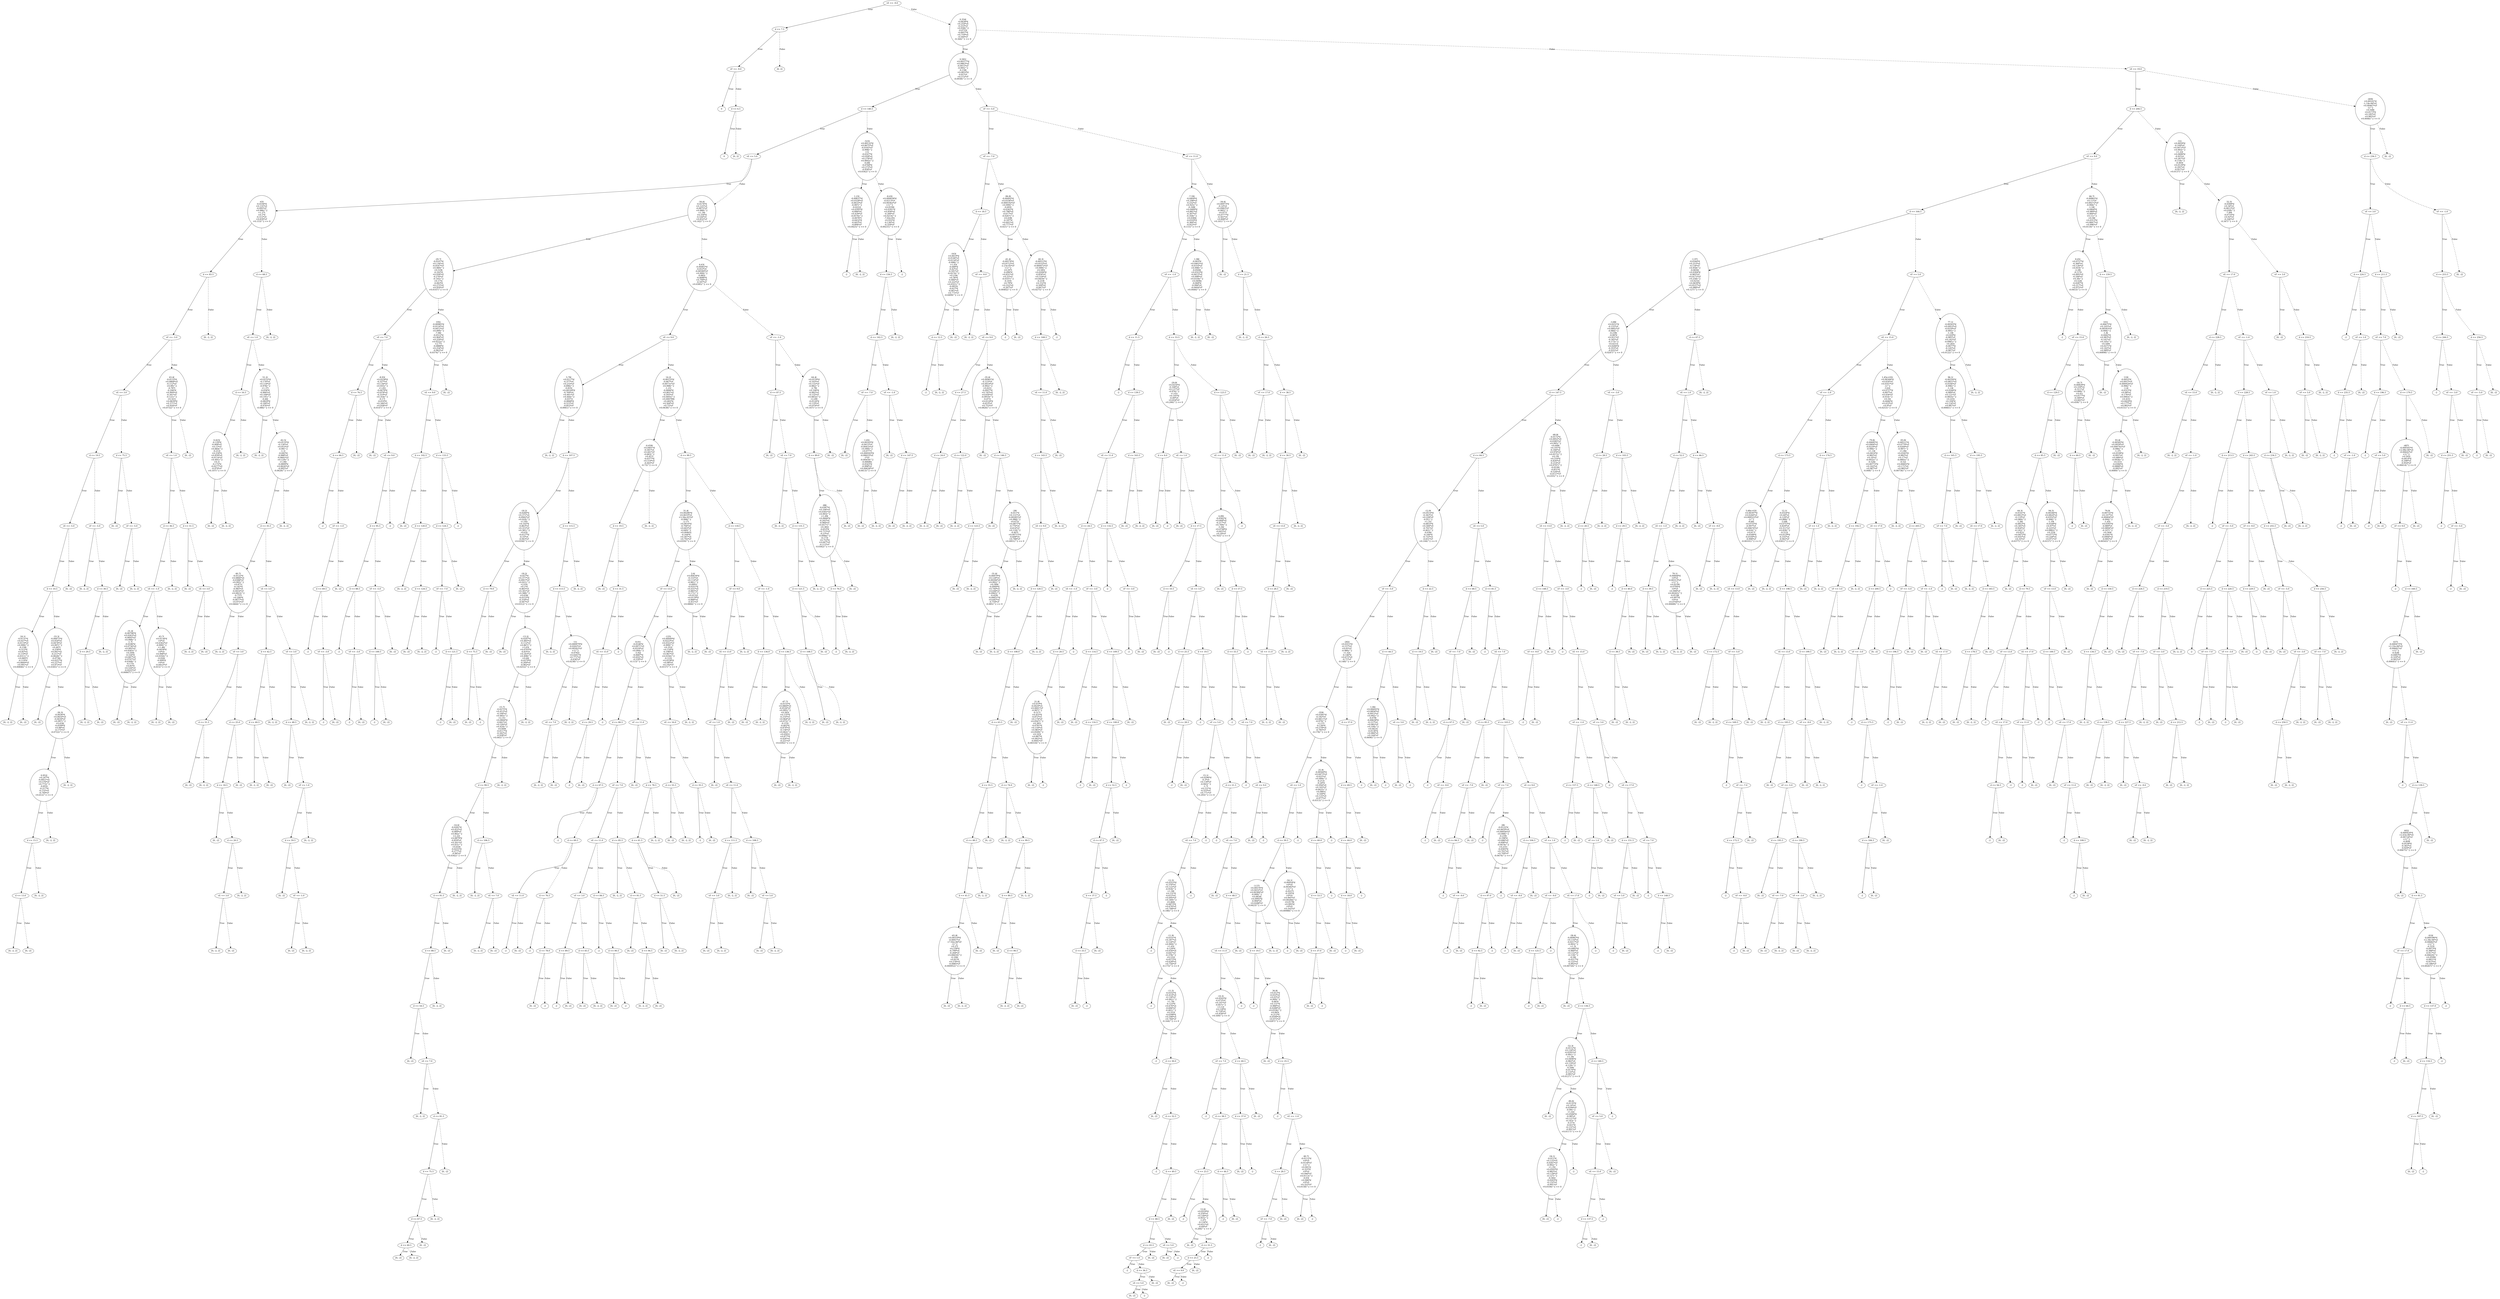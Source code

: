 digraph {
0 [label="vE <= -9.0"];
1 [label="d <= 7.5"];
2 [label="vF <= -9.0"];
3 [label="0"];
2 -> 3 [label="True"];
4 [label="d <= 6.5"];
5 [label="0"];
4 -> 5 [label="True"];
6 [label="[0, 2]"];
4 -> 6 [style="dashed", label="False"];
2 -> 4 [style="dashed", label="False"];
1 -> 2 [label="True"];
7 [label="[0, 2]"];
1 -> 7 [style="dashed", label="False"];
0 -> 1 [label="True"];
8 [label="0.354(\n-0.0428*d\n+0.254*vE\n-0.233*vF\n+0.938)^2\n-0.0733(\n-0.0957*d\n+0.759*vE\n-0.544*vF\n-0.344)^2 <= 0"];
9 [label="0.581(\n+0.00377*d\n+0.0863*vE\n-0.0415*vF\n-0.995)^2\n-0.158(\n+0.0833*d\n-0.81*vE\n+0.572*vF\n-0.0938)^2 <= 0"];
10 [label="d <= 140.5"];
11 [label="vE <= 5.0"];
12 [label="-63(\n-0.0194*d\n+0.135*vE\n-0.095*vF\n+0.986)^2\n+1.27(\n+0.1*d\n-0.512*vE\n+0.839*vF\n+0.153)^2 <= 0"];
13 [label="d <= 83.5"];
14 [label="vF <= -3.0"];
15 [label="vE <= 3.0"];
16 [label="d <= 19.5"];
17 [label="vE <= -5.0"];
18 [label="d <= 10.5"];
19 [label="24.1(\n-0.0131*d\n+0.027*vE\n-0.0119*vF\n+0.999)^2\n-0.158(\n-0.512*d\n+0.85*vE\n-0.119*vF\n-0.0311)^2\n+0.0697(\n-0.119*d\n+0.0669*vE\n+0.991*vF\n+0.00846)^2 <= 0"];
20 [label="[0, -2, 2]"];
19 -> 20 [label="True"];
21 [label="[0, -2]"];
19 -> 21 [style="dashed", label="False"];
18 -> 19 [label="True"];
22 [label="-33.3(\n-0.00672*d\n+0.054*vE\n-0.0478*vF\n+0.997)^2\n+0.407(\n-0.258*d\n+0.941*vE\n-0.211*vF\n-0.0628)^2\n-0.0736(\n+0.0257*d\n+0.227*vE\n+0.973*vF\n+0.0345)^2 <= 0"];
23 [label="[0, -2]"];
22 -> 23 [label="True"];
24 [label="-30.3(\n-0.0036*d\n+0.0654*vE\n-0.0439*vF\n+0.997)^2\n+0.434(\n-0.0599*d\n+0.98*vE\n-0.175*vF\n-0.0722)^2 <= 0"];
25 [label="0.952(\n+0.247*d\n-0.0951*vE\n+0.576*vF\n+0.773)^2\n-0.855(\n-0.217*d\n-0.132*vE\n-0.749*vF\n+0.612)^2 <= 0"];
26 [label="d <= 15.5"];
27 [label="d <= 13.0"];
28 [label="[0, -2, 2]"];
27 -> 28 [label="True"];
29 [label="[0, -2]"];
27 -> 29 [style="dashed", label="False"];
26 -> 27 [label="True"];
30 [label="[0, -2, 2]"];
26 -> 30 [style="dashed", label="False"];
25 -> 26 [label="True"];
31 [label="[0, -2, 2]"];
25 -> 31 [style="dashed", label="False"];
24 -> 25 [label="True"];
32 [label="[0, -2, 2]"];
24 -> 32 [style="dashed", label="False"];
22 -> 24 [style="dashed", label="False"];
18 -> 22 [style="dashed", label="False"];
17 -> 18 [label="True"];
33 [label="[0, -2]"];
17 -> 33 [style="dashed", label="False"];
16 -> 17 [label="True"];
34 [label="vF <= -5.0"];
35 [label="[0, -2, 2]"];
34 -> 35 [label="True"];
36 [label="d <= 30.5"];
37 [label="d <= 29.5"];
38 [label="[0, -2, 2]"];
37 -> 38 [label="True"];
39 [label="[0, -2]"];
37 -> 39 [style="dashed", label="False"];
36 -> 37 [label="True"];
40 [label="[0, -2, 2]"];
36 -> 40 [style="dashed", label="False"];
34 -> 36 [style="dashed", label="False"];
16 -> 34 [style="dashed", label="False"];
15 -> 16 [label="True"];
41 [label="d <= 75.5"];
42 [label="[0, -2]"];
41 -> 42 [label="True"];
43 [label="vF <= -5.0"];
44 [label="[0, -2]"];
43 -> 44 [label="True"];
45 [label="[0, -2, 2]"];
43 -> 45 [style="dashed", label="False"];
41 -> 43 [style="dashed", label="False"];
15 -> 41 [style="dashed", label="False"];
14 -> 15 [label="True"];
46 [label="43.4(\n-0.0133*d\n+0.0868*vE\n-0.112*vF\n+0.99)^2\n-0.787(\n-0.206*d\n+0.909*vE\n-0.341*vF\n-0.121)^2\n+0.321(\n+0.0639*d\n+0.371*vE\n+0.924*vF\n+0.0732)^2 <= 0"];
47 [label="vE <= 1.0"];
48 [label="d <= 36.5"];
49 [label="vE <= -1.0"];
50 [label="-31.4(\n-0.00796*d\n+0.0263*vE\n-0.0605*vF\n+0.998)^2\n-1.7(\n-0.0186*d\n+0.0736*vE\n+0.995*vF\n+0.0583)^2\n+0.504(\n-0.526*d\n+0.847*vE\n-0.0707*vF\n-0.0308)^2\n-0.175(\n+0.85*d\n+0.526*vE\n-0.0225*vF\n-0.00847)^2 <= 0"];
51 [label="[0, -2]"];
50 -> 51 [label="True"];
52 [label="[0, -2, 2]"];
50 -> 52 [style="dashed", label="False"];
49 -> 50 [label="True"];
53 [label="43.7(\n+0.0134*d\n+0*vE\n+0.0362*vF\n-0.999)^2\n+1.48(\n-0.0458*d\n+0*vE\n+0.998*vF\n+0.0356)^2\n-0.026(\n-0.999*d\n+0*vE\n-0.0453*vF\n-0.015)^2 <= 0"];
54 [label="[0, -2, 2]"];
53 -> 54 [label="True"];
55 [label="[0, -2]"];
53 -> 55 [style="dashed", label="False"];
49 -> 53 [style="dashed", label="False"];
48 -> 49 [label="True"];
56 [label="[0, -2, 2]"];
48 -> 56 [style="dashed", label="False"];
47 -> 48 [label="True"];
57 [label="d <= 51.5"];
58 [label="[0, -2]"];
57 -> 58 [label="True"];
59 [label="vE <= 3.0"];
60 [label="[0, -2, 2]"];
59 -> 60 [label="True"];
61 [label="[0, -2]"];
59 -> 61 [style="dashed", label="False"];
57 -> 59 [style="dashed", label="False"];
47 -> 57 [style="dashed", label="False"];
46 -> 47 [label="True"];
62 [label="[0, -2]"];
46 -> 62 [style="dashed", label="False"];
14 -> 46 [style="dashed", label="False"];
13 -> 14 [label="True"];
63 [label="[0, -2, 2]"];
13 -> 63 [style="dashed", label="False"];
12 -> 13 [label="True"];
64 [label="d <= 68.5"];
65 [label="vE <= 1.0"];
66 [label="d <= 16.5"];
67 [label="0.425(\n-0.129*d\n-0.468*vE\n+0.13*vF\n+0.864)^2\n-0.212(\n+0.234*d\n+0.839*vE\n-0.0114*vF\n+0.491)^2\n+0.1(\n-0.172*d\n-0.0277*vE\n-0.979*vF\n+0.107)^2 <= 0"];
68 [label="[0, -2]"];
67 -> 68 [label="True"];
69 [label="[0, -2, 2]"];
67 -> 69 [style="dashed", label="False"];
66 -> 67 [label="True"];
70 [label="[0, -2, 2]"];
66 -> 70 [style="dashed", label="False"];
65 -> 66 [label="True"];
71 [label="51.2(\n+0.0152*d\n-0.174*vE\n+0.118*vF\n-0.978)^2\n+1.37(\n-0.034*d\n-0.966*vE\n+0.168*vF\n+0.191)^2\n-0.44(\n-0.0829*d\n-0.184*vE\n-0.976*vF\n-0.086)^2 <= 0"];
72 [label="[0, -2, 2]"];
71 -> 72 [label="True"];
73 [label="-42.5(\n+0.0135*d\n-0.134*vE\n+0.053*vF\n-0.99)^2\n-1.1(\n-0.045*d\n-0.988*vE\n-0.0665*vF\n+0.129)^2\n+1.06(\n-0.0899*d\n+0.0626*vE\n-0.992*vF\n-0.0628)^2 <= 0"];
74 [label="d <= 35.5"];
75 [label="40.7(\n-0.0122*d\n+0.0866*vE\n-0.0388*vF\n+0.995)^2\n+0.871(\n-0.145*d\n-0.985*vE\n-0.0416*vF\n+0.0823)^2\n-0.737(\n+0.206*d\n-0.0677*vE\n+0.975*vF\n+0.0464)^2 <= 0"];
76 [label="[0, -2, 2]"];
75 -> 76 [label="True"];
77 [label="vF <= 3.0"];
78 [label="d <= 31.5"];
79 [label="[0, -2]"];
78 -> 79 [label="True"];
80 [label="[0, -2, 2]"];
78 -> 80 [style="dashed", label="False"];
77 -> 78 [label="True"];
81 [label="d <= 25.0"];
82 [label="d <= 18.5"];
83 [label="[0, -2]"];
82 -> 83 [label="True"];
84 [label="d <= 20.5"];
85 [label="vE <= 3.0"];
86 [label="[0, -2, 2]"];
85 -> 86 [label="True"];
87 [label="[0, -2]"];
85 -> 87 [style="dashed", label="False"];
84 -> 85 [label="True"];
88 [label="[0, -2, 2]"];
84 -> 88 [style="dashed", label="False"];
82 -> 84 [style="dashed", label="False"];
81 -> 82 [label="True"];
89 [label="[0, -2]"];
81 -> 89 [style="dashed", label="False"];
77 -> 81 [style="dashed", label="False"];
75 -> 77 [style="dashed", label="False"];
74 -> 75 [label="True"];
90 [label="vE <= 3.0"];
91 [label="d <= 42.5"];
92 [label="d <= 40.5"];
93 [label="[0, -2, 2]"];
92 -> 93 [label="True"];
94 [label="[0, -2]"];
92 -> 94 [style="dashed", label="False"];
91 -> 92 [label="True"];
95 [label="[0, -2, 2]"];
91 -> 95 [style="dashed", label="False"];
90 -> 91 [label="True"];
96 [label="vF <= 3.0"];
97 [label="d <= 48.5"];
98 [label="[0, -2]"];
97 -> 98 [label="True"];
99 [label="vF <= 1.0"];
100 [label="d <= 59.5"];
101 [label="[0, -2]"];
100 -> 101 [label="True"];
102 [label="vF <= -1.0"];
103 [label="[0, -2]"];
102 -> 103 [label="True"];
104 [label="[0, -2, 2]"];
102 -> 104 [style="dashed", label="False"];
100 -> 102 [style="dashed", label="False"];
99 -> 100 [label="True"];
105 [label="[0, -2, 2]"];
99 -> 105 [style="dashed", label="False"];
97 -> 99 [style="dashed", label="False"];
96 -> 97 [label="True"];
106 [label="[0, -2, 2]"];
96 -> 106 [style="dashed", label="False"];
90 -> 96 [style="dashed", label="False"];
74 -> 90 [style="dashed", label="False"];
73 -> 74 [label="True"];
107 [label="[0, -2, 2]"];
73 -> 107 [style="dashed", label="False"];
71 -> 73 [style="dashed", label="False"];
65 -> 71 [style="dashed", label="False"];
64 -> 65 [label="True"];
108 [label="[0, -2, 2]"];
64 -> 108 [style="dashed", label="False"];
12 -> 64 [style="dashed", label="False"];
11 -> 12 [label="True"];
109 [label="-56.6(\n-0.0176*d\n+0.125*vE\n-0.0875*vF\n+0.988)^2\n+1.34(\n+0.104*d\n-0.526*vE\n+0.832*vF\n+0.142)^2 <= 0"];
110 [label="-29.7(\n-0.0107*d\n+0.136*vE\n-0.0547*vF\n+0.989)^2\n+0.518(\n-0.162*d\n+0.936*vE\n-0.276*vF\n-0.145)^2\n+0.175(\n-0.063*d\n+0.275*vE\n+0.959*vF\n+0.0147)^2 <= 0"];
111 [label="vE <= 7.0"];
112 [label="d <= 76.5"];
113 [label="d <= 64.5"];
114 [label="-2"];
113 -> 114 [label="True"];
115 [label="vF <= -1.0"];
116 [label="d <= 69.5"];
117 [label="-2"];
116 -> 117 [label="True"];
118 [label="vF <= -3.0"];
119 [label="-2"];
118 -> 119 [label="True"];
120 [label="[0, -2]"];
118 -> 120 [style="dashed", label="False"];
116 -> 118 [style="dashed", label="False"];
115 -> 116 [label="True"];
121 [label="[0, -2]"];
115 -> 121 [style="dashed", label="False"];
113 -> 115 [style="dashed", label="False"];
112 -> 113 [label="True"];
122 [label="[0, -2]"];
112 -> 122 [style="dashed", label="False"];
111 -> 112 [label="True"];
123 [label="-8.93(\n+0.0258*d\n-0.327*vE\n+0.136*vF\n+0.935)^2\n+1.45(\n-0.0479*d\n+0.878*vE\n-0.319*vF\n+0.354)^2\n-0.17(\n-0.019*d\n+0.346*vE\n+0.938*vF\n-0.0147)^2 <= 0"];
124 [label="[0, -2]"];
123 -> 124 [label="True"];
125 [label="vE <= 9.0"];
126 [label="d <= 95.5"];
127 [label="d <= 88.5"];
128 [label="-2"];
127 -> 128 [label="True"];
129 [label="vF <= -3.0"];
130 [label="-2"];
129 -> 130 [label="True"];
131 [label="[0, -2]"];
129 -> 131 [style="dashed", label="False"];
127 -> 129 [style="dashed", label="False"];
126 -> 127 [label="True"];
132 [label="vF <= -5.0"];
133 [label="d <= 100.5"];
134 [label="-2"];
133 -> 134 [label="True"];
135 [label="[0, -2]"];
133 -> 135 [style="dashed", label="False"];
132 -> 133 [label="True"];
136 [label="[0, -2]"];
132 -> 136 [style="dashed", label="False"];
126 -> 132 [style="dashed", label="False"];
125 -> 126 [label="True"];
137 [label="-2"];
125 -> 137 [style="dashed", label="False"];
123 -> 125 [style="dashed", label="False"];
111 -> 123 [style="dashed", label="False"];
110 -> 111 [label="True"];
138 [label="195(\n-0.00985*d\n-0.0124*vE\n-0.0412*vF\n+0.999)^2\n-7.96(\n-0.0512*d\n+0.964*vE\n+0.259*vF\n+0.0222)^2\n+2.77(\n-0.0888*d\n+0.254*vE\n-0.962*vF\n-0.0374)^2 <= 0"];
139 [label="vE <= 9.0"];
140 [label="d <= 102.5"];
141 [label="[0, -2]"];
140 -> 141 [label="True"];
142 [label="d <= 120.0"];
143 [label="[0, -2, 2]"];
142 -> 143 [label="True"];
144 [label="d <= 124.5"];
145 [label="[0, -2]"];
144 -> 145 [label="True"];
146 [label="[0, -2, 2]"];
144 -> 146 [style="dashed", label="False"];
142 -> 144 [style="dashed", label="False"];
140 -> 142 [style="dashed", label="False"];
139 -> 140 [label="True"];
147 [label="d <= 133.5"];
148 [label="d <= 124.5"];
149 [label="vF <= -7.0"];
150 [label="-2"];
149 -> 150 [label="True"];
151 [label="d <= 121.5"];
152 [label="-2"];
151 -> 152 [label="True"];
153 [label="[0, -2]"];
151 -> 153 [style="dashed", label="False"];
149 -> 151 [style="dashed", label="False"];
148 -> 149 [label="True"];
154 [label="[0, -2]"];
148 -> 154 [style="dashed", label="False"];
147 -> 148 [label="True"];
155 [label="-2"];
147 -> 155 [style="dashed", label="False"];
139 -> 147 [style="dashed", label="False"];
138 -> 139 [label="True"];
156 [label="[0, -2]"];
138 -> 156 [style="dashed", label="False"];
110 -> 138 [style="dashed", label="False"];
109 -> 110 [label="True"];
157 [label="6.63(\n-0.00462*d\n-0.053*vE\n-0.00589*vF\n+0.999)^2\n-0.882(\n-0.0686*d\n+0.799*vE\n-0.597*vF\n+0.0385)^2 <= 0"];
158 [label="vE <= 9.0"];
159 [label="5.78(\n+0.0117*d\n-0.377*vE\n+0.233*vF\n-0.896)^2\n-0.835(\n+0.00149*d\n-0.769*vE\n+0.461*vF\n+0.444)^2\n-0.0371(\n-0.0848*d\n-0.515*vE\n-0.853*vF\n-0.0061)^2 <= 0"];
160 [label="[0, -2, 2]"];
159 -> 160 [label="True"];
161 [label="d <= 107.5"];
162 [label="-18.2(\n-0.0266*d\n+0.371*vE\n-0.0942*vF\n+0.924)^2\n+1.95(\n+0.102*d\n-0.863*vE\n+0.315*vF\n+0.381)^2\n+0.63(\n-0.0127*d\n-0.33*vE\n-0.943*vF\n+0.0358)^2 <= 0"];
163 [label="d <= 79.0"];
164 [label="d <= 75.5"];
165 [label="[0, -2]"];
164 -> 165 [label="True"];
166 [label="-2"];
164 -> 166 [style="dashed", label="False"];
163 -> 164 [label="True"];
167 [label="[0, -2]"];
163 -> 167 [style="dashed", label="False"];
162 -> 163 [label="True"];
168 [label="-18.2(\n-0.027*d\n+0.377*vE\n-0.0957*vF\n+0.921)^2\n+2.03(\n+0.1*d\n-0.865*vE\n+0.301*vF\n+0.388)^2\n+0.634(\n-0.0153*d\n-0.318*vE\n-0.947*vF\n+0.0312)^2 <= 0"];
169 [label="[0, -2]"];
168 -> 169 [label="True"];
170 [label="-13.2(\n-0.0297*d\n+0.485*vE\n-0.112*vF\n+0.867)^2\n+3.03(\n+0.0703*d\n-0.83*vE\n+0.243*vF\n+0.498)^2\n+0.64(\n-0.0279*d\n-0.269*vE\n-0.962*vF\n+0.0252)^2 <= 0"];
171 [label="-15.7(\n-0.0275*d\n+0.412*vE\n-0.106*vF\n+0.905)^2\n+2.31(\n+0.0844*d\n-0.841*vE\n+0.326*vF\n+0.424)^2\n+0.609(\n-0.0117*d\n-0.342*vE\n-0.938*vF\n+0.045)^2 <= 0"];
172 [label="d <= 99.5"];
173 [label="-14.6(\n-0.0281*d\n+0.422*vE\n-0.089*vF\n+0.902)^2\n+2.22(\n+0.0879*d\n-0.859*vE\n+0.261*vF\n+0.431)^2\n+0.654(\n-0.0255*d\n-0.277*vE\n-0.96*vF\n+0.0342)^2 <= 0"];
174 [label="d <= 91.5"];
175 [label="d <= 88.5"];
176 [label="d <= 54.5"];
177 [label="[0, -2]"];
176 -> 177 [label="True"];
178 [label="vE <= 7.0"];
179 [label="[0, -2, 2]"];
178 -> 179 [label="True"];
180 [label="d <= 81.5"];
181 [label="d <= 75.5"];
182 [label="d <= 67.5"];
183 [label="d <= 60.5"];
184 [label="[0, -2]"];
183 -> 184 [label="True"];
185 [label="[0, -2, 2]"];
183 -> 185 [style="dashed", label="False"];
182 -> 183 [label="True"];
186 [label="[0, -2]"];
182 -> 186 [style="dashed", label="False"];
181 -> 182 [label="True"];
187 [label="[0, -2, 2]"];
181 -> 187 [style="dashed", label="False"];
180 -> 181 [label="True"];
188 [label="[0, -2]"];
180 -> 188 [style="dashed", label="False"];
178 -> 180 [style="dashed", label="False"];
176 -> 178 [style="dashed", label="False"];
175 -> 176 [label="True"];
189 [label="[0, -2, 2]"];
175 -> 189 [style="dashed", label="False"];
174 -> 175 [label="True"];
190 [label="[0, -2]"];
174 -> 190 [style="dashed", label="False"];
173 -> 174 [label="True"];
191 [label="[0, -2, 2]"];
173 -> 191 [style="dashed", label="False"];
172 -> 173 [label="True"];
192 [label="d <= 106.5"];
193 [label="[0, -2, 2]"];
192 -> 193 [label="True"];
194 [label="vE <= 7.0"];
195 [label="[0, -2, 2]"];
194 -> 195 [label="True"];
196 [label="[0, -2]"];
194 -> 196 [style="dashed", label="False"];
192 -> 194 [style="dashed", label="False"];
172 -> 192 [style="dashed", label="False"];
171 -> 172 [label="True"];
197 [label="[0, -2, 2]"];
171 -> 197 [style="dashed", label="False"];
170 -> 171 [label="True"];
198 [label="[0, -2, 2]"];
170 -> 198 [style="dashed", label="False"];
168 -> 170 [style="dashed", label="False"];
162 -> 168 [style="dashed", label="False"];
161 -> 162 [label="True"];
199 [label="d <= 115.5"];
200 [label="d <= 113.5"];
201 [label="[0, -2, 2]"];
200 -> 201 [label="True"];
202 [label="11(\n+0.000979*d\n-0.0262*vE\n+0.00562*vF\n+1)^2\n-0.0782(\n+0.0261*d\n+0.771*vE\n-0.636*vF\n+0.0238)^2 <= 0"];
203 [label="vE <= 7.0"];
204 [label="[0, -2, 2]"];
203 -> 204 [label="True"];
205 [label="[0, -2]"];
203 -> 205 [style="dashed", label="False"];
202 -> 203 [label="True"];
206 [label="[0, -2, 2]"];
202 -> 206 [style="dashed", label="False"];
200 -> 202 [style="dashed", label="False"];
199 -> 200 [label="True"];
207 [label="[0, -2, 2]"];
199 -> 207 [style="dashed", label="False"];
161 -> 199 [style="dashed", label="False"];
159 -> 161 [style="dashed", label="False"];
158 -> 159 [label="True"];
208 [label="14.2(\n-0.00155*d\n-0.067*vE\n-0.00731*vF\n+0.998)^2\n-1.21(\n-0.0666*d\n+0.801*vE\n-0.593*vF\n+0.0493)^2\n+0.000789(\n+0.402*d\n+0.564*vE\n+0.72*vF\n+0.0438)^2 <= 0"];
209 [label="-0.458(\n+0.0401*d\n-0.581*vE\n+0.441*vF\n-0.683)^2\n+0.457(\n-0.0377*d\n+0.519*vE\n-0.443*vF\n-0.73)^2 <= 0"];
210 [label="d <= 19.5"];
211 [label="[0, -2]"];
210 -> 211 [label="True"];
212 [label="d <= 31.5"];
213 [label="vE <= 15.0"];
214 [label="d <= 29.5"];
215 [label="-2"];
214 -> 215 [label="True"];
216 [label="[0, -2]"];
214 -> 216 [style="dashed", label="False"];
213 -> 214 [label="True"];
217 [label="-2"];
213 -> 217 [style="dashed", label="False"];
212 -> 213 [label="True"];
218 [label="-2"];
212 -> 218 [style="dashed", label="False"];
210 -> 212 [style="dashed", label="False"];
209 -> 210 [label="True"];
219 [label="[0, -2, 2]"];
209 -> 219 [style="dashed", label="False"];
208 -> 209 [label="True"];
220 [label="d <= 99.5"];
221 [label="31.4(\n+0.00286*d\n+0.0619*vE\n+5.56e-05*vF\n-0.998)^2\n-2.17(\n+0.0616*d\n-0.794*vE\n+0.603*vF\n-0.049)^2\n+0.00465(\n-0.164*d\n+0.587*vE\n+0.792*vF\n+0.0359)^2 <= 0"];
222 [label="vF <= 13.0"];
223 [label="8.01(\n-0.0146*d\n+0.0971*vE\n-0.0559*vF\n+0.994)^2\n-5.92(\n-0.0687*d\n+0.832*vE\n-0.539*vF\n-0.113)^2 <= 0"];
224 [label="d <= 80.5"];
225 [label="d <= 67.5"];
226 [label="-2"];
225 -> 226 [label="True"];
227 [label="d <= 69.5"];
228 [label="vE <= 11.0"];
229 [label="-2"];
228 -> 229 [label="True"];
230 [label="[0, -2]"];
228 -> 230 [style="dashed", label="False"];
227 -> 228 [label="True"];
231 [label="d <= 76.5"];
232 [label="-2"];
231 -> 232 [label="True"];
233 [label="d <= 78.0"];
234 [label="[0, -2]"];
233 -> 234 [label="True"];
235 [label="-2"];
233 -> 235 [style="dashed", label="False"];
231 -> 233 [style="dashed", label="False"];
227 -> 231 [style="dashed", label="False"];
225 -> 227 [style="dashed", label="False"];
224 -> 225 [label="True"];
236 [label="vF <= 7.0"];
237 [label="vE <= 11.0"];
238 [label="vF <= 3.0"];
239 [label="d <= 89.5"];
240 [label="-2"];
239 -> 240 [label="True"];
241 [label="[0, -2]"];
239 -> 241 [style="dashed", label="False"];
238 -> 239 [label="True"];
242 [label="d <= 83.5"];
243 [label="[0, -2]"];
242 -> 243 [label="True"];
244 [label="[0, -2, 2]"];
242 -> 244 [style="dashed", label="False"];
238 -> 242 [style="dashed", label="False"];
237 -> 238 [label="True"];
245 [label="d <= 84.5"];
246 [label="-2"];
245 -> 246 [label="True"];
247 [label="d <= 90.5"];
248 [label="[0, -2]"];
247 -> 248 [label="True"];
249 [label="-2"];
247 -> 249 [style="dashed", label="False"];
245 -> 247 [style="dashed", label="False"];
237 -> 245 [style="dashed", label="False"];
236 -> 237 [label="True"];
250 [label="d <= 85.5"];
251 [label="[0, -2, 2]"];
250 -> 251 [label="True"];
252 [label="d <= 91.5"];
253 [label="[0, -2]"];
252 -> 253 [label="True"];
254 [label="d <= 94.5"];
255 [label="[0, -2, 2]"];
254 -> 255 [label="True"];
256 [label="[0, -2]"];
254 -> 256 [style="dashed", label="False"];
252 -> 254 [style="dashed", label="False"];
250 -> 252 [style="dashed", label="False"];
236 -> 250 [style="dashed", label="False"];
224 -> 236 [style="dashed", label="False"];
223 -> 224 [label="True"];
257 [label="vF <= 11.0"];
258 [label="[0, -2]"];
257 -> 258 [label="True"];
259 [label="d <= 78.5"];
260 [label="d <= 61.5"];
261 [label="d <= 51.5"];
262 [label="[0, -2]"];
261 -> 262 [label="True"];
263 [label="[0, -2, 2]"];
261 -> 263 [style="dashed", label="False"];
260 -> 261 [label="True"];
264 [label="[0, -2]"];
260 -> 264 [style="dashed", label="False"];
259 -> 260 [label="True"];
265 [label="[0, -2, 2]"];
259 -> 265 [style="dashed", label="False"];
257 -> 259 [style="dashed", label="False"];
223 -> 257 [style="dashed", label="False"];
222 -> 223 [label="True"];
266 [label="-125(\n+0.00049*d\n-0.0223*vE\n+0.0322*vF\n-0.999)^2\n+0.352(\n+0.154*d\n-0.198*vE\n+0.967*vF\n+0.0356)^2\n-0.123(\n+0.0538*d\n+0.98*vE\n+0.192*vF\n-0.0157)^2 <= 0"];
267 [label="vE <= 16.0"];
268 [label="d <= 55.5"];
269 [label="[0, -2]"];
268 -> 269 [label="True"];
270 [label="[0, -2, 2]"];
268 -> 270 [style="dashed", label="False"];
267 -> 268 [label="True"];
271 [label="d <= 35.5"];
272 [label="-2"];
271 -> 272 [label="True"];
273 [label="[0, -2]"];
271 -> 273 [style="dashed", label="False"];
267 -> 271 [style="dashed", label="False"];
266 -> 267 [label="True"];
274 [label="[0, -2, 2]"];
266 -> 274 [style="dashed", label="False"];
222 -> 266 [style="dashed", label="False"];
221 -> 222 [label="True"];
275 [label="2.6(\n+0.00434*d\n-0.155*vE\n+0.114*vF\n-0.981)^2\n-0.0991(\n-0.0351*d\n+0.431*vE\n-0.885*vF\n-0.171)^2\n+0.0132(\n+0.0139*d\n-0.888*vE\n-0.451*vF\n+0.0884)^2 <= 0"];
276 [label="[0, -2, 2]"];
275 -> 276 [label="True"];
277 [label="[0, -2]"];
275 -> 277 [style="dashed", label="False"];
221 -> 275 [style="dashed", label="False"];
220 -> 221 [label="True"];
278 [label="d <= 118.5"];
279 [label="vF <= 9.0"];
280 [label="vE <= 13.0"];
281 [label="vF <= 1.0"];
282 [label="[0, -2]"];
281 -> 282 [label="True"];
283 [label="vE <= 11.0"];
284 [label="d <= 111.5"];
285 [label="vF <= 3.0"];
286 [label="[0, -2]"];
285 -> 286 [label="True"];
287 [label="[0, -2, 2]"];
285 -> 287 [style="dashed", label="False"];
284 -> 285 [label="True"];
288 [label="[0, -2, 2]"];
284 -> 288 [style="dashed", label="False"];
283 -> 284 [label="True"];
289 [label="d <= 108.5"];
290 [label="[0, -2]"];
289 -> 290 [label="True"];
291 [label="vF <= 5.0"];
292 [label="[0, -2]"];
291 -> 292 [label="True"];
293 [label="[0, -2, 2]"];
291 -> 293 [style="dashed", label="False"];
289 -> 291 [style="dashed", label="False"];
283 -> 289 [style="dashed", label="False"];
281 -> 283 [style="dashed", label="False"];
280 -> 281 [label="True"];
294 [label="[0, -2]"];
280 -> 294 [style="dashed", label="False"];
279 -> 280 [label="True"];
295 [label="[0, -2, 2]"];
279 -> 295 [style="dashed", label="False"];
278 -> 279 [label="True"];
296 [label="vF <= -1.0"];
297 [label="d <= 134.0"];
298 [label="[0, -2]"];
297 -> 298 [label="True"];
299 [label="[0, -2, 2]"];
297 -> 299 [style="dashed", label="False"];
296 -> 297 [label="True"];
300 [label="d <= 136.5"];
301 [label="-47.7(\n-0.0155*d\n+0.0869*vE\n-0.0526*vF\n+0.995)^2\n+0.565(\n+0.135*d\n-0.216*vE\n+0.964*vF\n+0.072)^2\n-0.153(\n-0.462*d\n-0.874*vE\n-0.136*vF\n+0.062)^2\n+0.0501(\n+0.877*d\n-0.426*vE\n-0.221*vF\n+0.0392)^2 <= 0"];
302 [label="[0, -2]"];
301 -> 302 [label="True"];
303 [label="[0, -2, 2]"];
301 -> 303 [style="dashed", label="False"];
300 -> 301 [label="True"];
304 [label="[0, -2, 2]"];
300 -> 304 [style="dashed", label="False"];
296 -> 300 [style="dashed", label="False"];
278 -> 296 [style="dashed", label="False"];
220 -> 278 [style="dashed", label="False"];
208 -> 220 [style="dashed", label="False"];
158 -> 208 [style="dashed", label="False"];
157 -> 158 [label="True"];
305 [label="vF <= -1.0"];
306 [label="d <= 87.5"];
307 [label="[0, -2]"];
306 -> 307 [label="True"];
308 [label="vE <= 7.0"];
309 [label="[0, -2, 2]"];
308 -> 309 [label="True"];
310 [label="d <= 131.5"];
311 [label="d <= 121.5"];
312 [label="d <= 108.5"];
313 [label="[0, -2]"];
312 -> 313 [label="True"];
314 [label="[0, -2, 2]"];
312 -> 314 [style="dashed", label="False"];
311 -> 312 [label="True"];
315 [label="[0, -2]"];
311 -> 315 [style="dashed", label="False"];
310 -> 311 [label="True"];
316 [label="[0, -2, 2]"];
310 -> 316 [style="dashed", label="False"];
308 -> 310 [style="dashed", label="False"];
306 -> 308 [style="dashed", label="False"];
305 -> 306 [label="True"];
317 [label="64.4(\n+0.0159*d\n-0.103*vE\n+0.155*vF\n-0.982)^2\n-2.78(\n+0.106*d\n-0.982*vE\n-0.132*vF\n+0.0832)^2\n+2.49(\n-0.0124*d\n-0.119*vE\n+0.979*vF\n+0.167)^2 <= 0"];
318 [label="d <= 89.0"];
319 [label="-88(\n-0.0387*d\n+0.106*vE\n+0.0301*vF\n+0.993)^2\n+1.09(\n+0.0666*d\n-0.242*vE\n-0.966*vF\n+0.0577)^2\n+0.382(\n-0.653*d\n+0.715*vE\n-0.23*vF\n-0.0946)^2\n-0.173(\n+0.753*d\n+0.647*vE\n-0.113*vF\n-0.0362)^2 <= 0"];
320 [label="d <= 76.0"];
321 [label="-2"];
320 -> 321 [label="True"];
322 [label="[0, -2, 2]"];
320 -> 322 [style="dashed", label="False"];
319 -> 320 [label="True"];
323 [label="[0, -2]"];
319 -> 323 [style="dashed", label="False"];
318 -> 319 [label="True"];
324 [label="[0, -2]"];
318 -> 324 [style="dashed", label="False"];
317 -> 318 [label="True"];
325 [label="[0, -2]"];
317 -> 325 [style="dashed", label="False"];
305 -> 317 [style="dashed", label="False"];
157 -> 305 [style="dashed", label="False"];
109 -> 157 [style="dashed", label="False"];
11 -> 109 [style="dashed", label="False"];
10 -> 11 [label="True"];
326 [label="-523(\n+0.00132*d\n+0.0675*vE\n-0.0165*vF\n-0.998)^2\n+1(\n-0.0327*d\n+0.958*vE\n+0.278*vF\n+0.0602)^2\n-0.68(\n-0.0768*d\n+0.273*vE\n-0.958*vF\n+0.0342)^2 <= 0"];
327 [label="1.23(\n-0.00637*d\n+0.0328*vE\n-0.0633*vF\n-0.997)^2\n-0.0222(\n+0.0395*d\n-0.896*vE\n+0.439*vF\n-0.0576)^2\n-0.00787(\n-0.0432*d\n-0.443*vE\n-0.894*vF\n+0.0425)^2 <= 0"];
328 [label="-2"];
327 -> 328 [label="True"];
329 [label="[0, -2, 2]"];
327 -> 329 [style="dashed", label="False"];
326 -> 327 [label="True"];
330 [label="-8.43(\n+0.000658*d\n-0.0213*vE\n+0.00362*vF\n+1)^2\n+0.0194(\n+0.0391*d\n+0.958*vE\n-0.284*vF\n+0.0214)^2\n-7.02e-05(\n+0.935*d\n-0.136*vE\n-0.329*vF\n-0.00231)^2 <= 0"];
331 [label="d <= 156.5"];
332 [label="d <= 142.5"];
333 [label="vF <= -7.0"];
334 [label="[0, -2]"];
333 -> 334 [label="True"];
335 [label="1.65(\n+0.00183*d\n-0.0415*vE\n-0.00433*vF\n+0.999)^2\n+0.0777(\n+0.000503*d\n-0.00623*vE\n-1*vF\n-0.00459)^2\n-0.00686(\n-0.0543*d\n-0.998*vE\n+0.00638*vF\n-0.0413)^2 <= 0"];
336 [label="[0, -2]"];
335 -> 336 [label="True"];
337 [label="[0, -2, 2]"];
335 -> 337 [style="dashed", label="False"];
333 -> 335 [style="dashed", label="False"];
332 -> 333 [label="True"];
338 [label="vF <= -1.0"];
339 [label="[0, -2]"];
338 -> 339 [label="True"];
340 [label="d <= 147.5"];
341 [label="[0, -2]"];
340 -> 341 [label="True"];
342 [label="[0, -2, 2]"];
340 -> 342 [style="dashed", label="False"];
338 -> 340 [style="dashed", label="False"];
332 -> 338 [style="dashed", label="False"];
331 -> 332 [label="True"];
343 [label="[0, -2, 2]"];
331 -> 343 [style="dashed", label="False"];
330 -> 331 [label="True"];
344 [label="-2"];
330 -> 344 [style="dashed", label="False"];
326 -> 330 [style="dashed", label="False"];
10 -> 326 [style="dashed", label="False"];
9 -> 10 [label="True"];
345 [label="vF <= -5.0"];
346 [label="vF <= -7.0"];
347 [label="d <= 18.5"];
348 [label="-163(\n+0.0619*d\n-0.0146*vE\n-0.0154*vF\n-0.998)^2\n+1.03(\n-0.688*d\n-0.42*vE\n-0.591*vF\n-0.0274)^2\n+0.234(\n+0.36*d\n-0.906*vE\n+0.222*vF\n+0.0321)^2\n-0.0933(\n-0.627*d\n-0.061*vE\n+0.775*vF\n-0.0499)^2 <= 0"];
349 [label="d <= 12.5"];
350 [label="-2"];
349 -> 350 [label="True"];
351 [label="[0, -2, 2]"];
349 -> 351 [style="dashed", label="False"];
348 -> 349 [label="True"];
352 [label="[0, -2]"];
348 -> 352 [style="dashed", label="False"];
347 -> 348 [label="True"];
353 [label="vF <= -9.0"];
354 [label="[0, -2, 2]"];
353 -> 354 [label="True"];
355 [label="vE <= 9.0"];
356 [label="d <= 27.5"];
357 [label="d <= 24.0"];
358 [label="[0, -2, 2]"];
357 -> 358 [label="True"];
359 [label="[0, -2]"];
357 -> 359 [style="dashed", label="False"];
356 -> 357 [label="True"];
360 [label="d <= 122.0"];
361 [label="[0, -2, 2]"];
360 -> 361 [label="True"];
362 [label="d <= 123.5"];
363 [label="[0, -2]"];
362 -> 363 [label="True"];
364 [label="[0, -2, 2]"];
362 -> 364 [style="dashed", label="False"];
360 -> 362 [style="dashed", label="False"];
356 -> 360 [style="dashed", label="False"];
355 -> 356 [label="True"];
365 [label="-35.4(\n+0.00961*d\n-0.123*vE\n+0.0019*vF\n-0.992)^2\n+0.621(\n-0.0927*d\n+0.743*vE\n+0.656*vF\n-0.0919)^2\n-0.471(\n+0.0124*d\n-0.653*vE\n+0.753*vF\n+0.0826)^2 <= 0"];
366 [label="[0, -2]"];
365 -> 366 [label="True"];
367 [label="d <= 146.5"];
368 [label="[0, -2]"];
367 -> 368 [label="True"];
369 [label="-28(\n-0.011*d\n+0.151*vE\n-0.00285*vF\n+0.988)^2\n+0.672(\n+0.0871*d\n-0.776*vE\n-0.614*vF\n+0.118)^2\n-0.407(\n+0.00715*d\n-0.608*vE\n+0.788*vF\n+0.0951)^2 <= 0"];
370 [label="-31.6(\n-0.00979*d\n+0.128*vE\n-0.00206*vF\n+0.992)^2\n+0.589(\n-0.0949*d\n+0.749*vE\n+0.648*vF\n-0.0965)^2\n-0.429(\n-0.00651*d\n+0.645*vE\n-0.759*vF\n-0.085)^2 <= 0"];
371 [label="[0, -2]"];
370 -> 371 [label="True"];
372 [label="[0, -2, 2]"];
370 -> 372 [style="dashed", label="False"];
369 -> 370 [label="True"];
373 [label="[0, -2, 2]"];
369 -> 373 [style="dashed", label="False"];
367 -> 369 [style="dashed", label="False"];
365 -> 367 [style="dashed", label="False"];
355 -> 365 [style="dashed", label="False"];
353 -> 355 [style="dashed", label="False"];
347 -> 353 [style="dashed", label="False"];
346 -> 347 [label="True"];
374 [label="-96.8(\n-0.00492*d\n+0.0336*vE\n-0.000192*vF\n+0.999)^2\n-0.693(\n-0.0342*d\n+0.786*vE\n-0.617*vF\n-0.0267)^2\n+0.438(\n-0.187*d\n+0.601*vE\n+0.777*vF\n-0.021)^2 <= 0"];
375 [label="-41.4(\n-0.00274*d\n+0.0112*vE\n-2.23e-05*vF\n+1)^2\n+0.297(\n-0.496*d\n+0.831*vE\n+0.25*vF\n-0.0107)^2\n-0.103(\n+0.79*d\n+0.552*vE\n-0.267*vF\n-0.00402)^2 <= 0"];
376 [label="-2"];
375 -> 376 [label="True"];
377 [label="[0, -2]"];
375 -> 377 [style="dashed", label="False"];
374 -> 375 [label="True"];
378 [label="40.3(\n-0.00513*d\n+0.0533*vE\n-0.000472*vF\n+0.999)^2\n+0.585(\n+0.0206*d\n-0.854*vE\n+0.518*vF\n+0.0459)^2\n-0.219(\n+0.152*d\n-0.509*vE\n-0.847*vF\n+0.0275)^2 <= 0"];
379 [label="d <= 168.5"];
380 [label="vE <= 11.0"];
381 [label="d <= 143.5"];
382 [label="vE <= 9.0"];
383 [label="d <= 120.5"];
384 [label="d <= 108.0"];
385 [label="d <= 63.5"];
386 [label="d <= 55.5"];
387 [label="d <= 48.5"];
388 [label="d <= 41.5"];
389 [label="-65.8(\n+0.00318*d\n-0.0061*vE\n+7.92e-06*vF\n-1)^2\n+0.27(\n+0.538*d\n-0.799*vE\n-0.268*vF\n+0.00659)^2\n-0.106(\n+0.81*d\n+0.578*vE\n-0.0985*vF\n-0.000952)^2 <= 0"];
390 [label="[0, -2]"];
389 -> 390 [label="True"];
391 [label="[0, -2, 2]"];
389 -> 391 [style="dashed", label="False"];
388 -> 389 [label="True"];
392 [label="[0, -2]"];
388 -> 392 [style="dashed", label="False"];
387 -> 388 [label="True"];
393 [label="[0, -2, 2]"];
387 -> 393 [style="dashed", label="False"];
386 -> 387 [label="True"];
394 [label="[0, -2]"];
386 -> 394 [style="dashed", label="False"];
385 -> 386 [label="True"];
395 [label="d <= 74.0"];
396 [label="[0, -2, 2]"];
395 -> 396 [label="True"];
397 [label="d <= 99.5"];
398 [label="d <= 80.5"];
399 [label="[0, -2]"];
398 -> 399 [label="True"];
400 [label="d <= 90.5"];
401 [label="[0, -2, 2]"];
400 -> 401 [label="True"];
402 [label="[0, -2]"];
400 -> 402 [style="dashed", label="False"];
398 -> 400 [style="dashed", label="False"];
397 -> 398 [label="True"];
403 [label="[0, -2, 2]"];
397 -> 403 [style="dashed", label="False"];
395 -> 397 [style="dashed", label="False"];
385 -> 395 [style="dashed", label="False"];
384 -> 385 [label="True"];
404 [label="[0, -2]"];
384 -> 404 [style="dashed", label="False"];
383 -> 384 [label="True"];
405 [label="[0, -2, 2]"];
383 -> 405 [style="dashed", label="False"];
382 -> 383 [label="True"];
406 [label="[0, -2]"];
382 -> 406 [style="dashed", label="False"];
381 -> 382 [label="True"];
407 [label="[0, -2, 2]"];
381 -> 407 [style="dashed", label="False"];
380 -> 381 [label="True"];
408 [label="[0, -2]"];
380 -> 408 [style="dashed", label="False"];
379 -> 380 [label="True"];
409 [label="[0, -2, 2]"];
379 -> 409 [style="dashed", label="False"];
378 -> 379 [label="True"];
410 [label="-2"];
378 -> 410 [style="dashed", label="False"];
374 -> 378 [style="dashed", label="False"];
346 -> 374 [style="dashed", label="False"];
345 -> 346 [label="True"];
411 [label="vF <= 11.0"];
412 [label="-7.59(\n-0.0409*d\n+0.298*vE\n-0.232*vF\n+0.925)^2\n-0.168(\n+0.0489*d\n+0.881*vE\n-0.307*vF\n-0.358)^2\n+0.0384(\n-0.0329*d\n-0.366*vE\n-0.923*vF\n-0.115)^2 <= 0"];
413 [label="vF <= -1.0"];
414 [label="d <= 11.5"];
415 [label="-2"];
414 -> 415 [label="True"];
416 [label="d <= 139.5"];
417 [label="vE <= 11.0"];
418 [label="d <= 24.5"];
419 [label="vE <= -1.0"];
420 [label="d <= 20.5"];
421 [label="21.8(\n+0.019*d\n-0.0429*vE\n+0.0601*vF\n-0.997)^2\n-0.517(\n+0.455*d\n-0.872*vE\n+0.174*vF\n+0.0567)^2\n+0.381(\n-0.0781*d\n+0.159*vE\n+0.983*vF\n+0.0509)^2\n+0.103(\n+0.887*d\n+0.462*vE\n-0.0041*vF\n-0.00318)^2 <= 0"];
422 [label="[0, -2]"];
421 -> 422 [label="True"];
423 [label="-2"];
421 -> 423 [style="dashed", label="False"];
420 -> 421 [label="True"];
424 [label="[0, -2]"];
420 -> 424 [style="dashed", label="False"];
419 -> 420 [label="True"];
425 [label="-2"];
419 -> 425 [style="dashed", label="False"];
418 -> 419 [label="True"];
426 [label="vF <= -3.0"];
427 [label="d <= 114.5"];
428 [label="[0, -2]"];
427 -> 428 [label="True"];
429 [label="d <= 116.5"];
430 [label="-2"];
429 -> 430 [label="True"];
431 [label="[0, -2]"];
429 -> 431 [style="dashed", label="False"];
427 -> 429 [style="dashed", label="False"];
426 -> 427 [label="True"];
432 [label="d <= 109.5"];
433 [label="d <= 100.0"];
434 [label="d <= 52.5"];
435 [label="d <= 47.5"];
436 [label="d <= 37.5"];
437 [label="d <= 33.5"];
438 [label="[0, -2]"];
437 -> 438 [label="True"];
439 [label="-2"];
437 -> 439 [style="dashed", label="False"];
436 -> 437 [label="True"];
440 [label="[0, -2]"];
436 -> 440 [style="dashed", label="False"];
435 -> 436 [label="True"];
441 [label="-2"];
435 -> 441 [style="dashed", label="False"];
434 -> 435 [label="True"];
442 [label="[0, -2]"];
434 -> 442 [style="dashed", label="False"];
433 -> 434 [label="True"];
443 [label="-2"];
433 -> 443 [style="dashed", label="False"];
432 -> 433 [label="True"];
444 [label="[0, -2]"];
432 -> 444 [style="dashed", label="False"];
426 -> 432 [style="dashed", label="False"];
418 -> 426 [style="dashed", label="False"];
417 -> 418 [label="True"];
445 [label="d <= 132.5"];
446 [label="-2"];
445 -> 446 [label="True"];
447 [label="vF <= -3.0"];
448 [label="-2"];
447 -> 448 [label="True"];
449 [label="[0, -2]"];
447 -> 449 [style="dashed", label="False"];
445 -> 447 [style="dashed", label="False"];
417 -> 445 [style="dashed", label="False"];
416 -> 417 [label="True"];
450 [label="d <= 163.5"];
451 [label="[0, -2]"];
450 -> 451 [label="True"];
452 [label="[0, -2, 2]"];
450 -> 452 [style="dashed", label="False"];
416 -> 450 [style="dashed", label="False"];
414 -> 416 [style="dashed", label="False"];
413 -> 414 [label="True"];
453 [label="d <= 53.5"];
454 [label="-29.8(\n+0.0254*d\n-0.168*vE\n+0.137*vF\n-0.976)^2\n+1.61(\n+0.145*d\n-0.49*vE\n+0.834*vF\n+0.206)^2 <= 0"];
455 [label="d <= 8.0"];
456 [label="[0, -2]"];
455 -> 456 [label="True"];
457 [label="-2"];
455 -> 457 [style="dashed", label="False"];
454 -> 455 [label="True"];
458 [label="vE <= 1.0"];
459 [label="[0, -2]"];
458 -> 459 [label="True"];
460 [label="d <= 17.5"];
461 [label="d <= 10.5"];
462 [label="[0, -2]"];
461 -> 462 [label="True"];
463 [label="-2"];
461 -> 463 [style="dashed", label="False"];
460 -> 461 [label="True"];
464 [label="vE <= 3.0"];
465 [label="d <= 25.5"];
466 [label="[0, -2]"];
465 -> 466 [label="True"];
467 [label="d <= 28.5"];
468 [label="-2"];
467 -> 468 [label="True"];
469 [label="[0, -2]"];
467 -> 469 [style="dashed", label="False"];
465 -> 467 [style="dashed", label="False"];
464 -> 465 [label="True"];
470 [label="d <= 19.5"];
471 [label="-2"];
470 -> 471 [label="True"];
472 [label="vF <= 5.0"];
473 [label="15.1(\n+0.0296*d\n-0.3*vE\n+0.139*vF\n-0.943)^2\n-1.7(\n+0.121*d\n-0.553*vE\n+0.771*vF\n+0.293)^2 <= 0"];
474 [label="vE <= 7.0"];
475 [label="-12.3(\n+0.0323*d\n-0.376*vE\n+0.122*vF\n-0.918)^2\n+1.58(\n+0.131*d\n-0.615*vE\n+0.695*vF\n+0.349)^2\n+0.466(\n-0.0873*d\n+0.676*vE\n+0.708*vF\n-0.186)^2 <= 0"];
476 [label="-2"];
475 -> 476 [label="True"];
477 [label="-11.9(\n-0.0331*d\n+0.397*vE\n-0.124*vF\n+0.909)^2\n+1.65(\n-0.129*d\n+0.656*vE\n-0.641*vF\n-0.378)^2\n+0.532(\n-0.0572*d\n+0.628*vE\n+0.756*vF\n-0.173)^2 <= 0"];
478 [label="-2"];
477 -> 478 [label="True"];
479 [label="-11.5(\n-0.0332*d\n+0.414*vE\n-0.128*vF\n+0.901)^2\n+1.76(\n-0.123*d\n+0.676*vE\n-0.606*vF\n-0.401)^2\n+0.553(\n-0.0398*d\n+0.598*vE\n+0.784*vF\n-0.164)^2 <= 0"];
480 [label="-2"];
479 -> 480 [label="True"];
481 [label="d <= 30.0"];
482 [label="[0, -2]"];
481 -> 482 [label="True"];
483 [label="d <= 32.5"];
484 [label="-2"];
483 -> 484 [label="True"];
485 [label="d <= 49.5"];
486 [label="d <= 48.5"];
487 [label="d <= 43.5"];
488 [label="vF <= 1.0"];
489 [label="-2"];
488 -> 489 [label="True"];
490 [label="d <= 36.5"];
491 [label="vE <= 5.0"];
492 [label="[0, -2]"];
491 -> 492 [label="True"];
493 [label="-2"];
491 -> 493 [style="dashed", label="False"];
490 -> 491 [label="True"];
494 [label="[0, -2]"];
490 -> 494 [style="dashed", label="False"];
488 -> 490 [style="dashed", label="False"];
487 -> 488 [label="True"];
495 [label="[0, -2]"];
487 -> 495 [style="dashed", label="False"];
486 -> 487 [label="True"];
496 [label="vE <= 5.0"];
497 [label="[0, -2]"];
496 -> 497 [label="True"];
498 [label="-2"];
496 -> 498 [style="dashed", label="False"];
486 -> 496 [style="dashed", label="False"];
485 -> 486 [label="True"];
499 [label="[0, -2]"];
485 -> 499 [style="dashed", label="False"];
483 -> 485 [style="dashed", label="False"];
481 -> 483 [style="dashed", label="False"];
479 -> 481 [style="dashed", label="False"];
477 -> 479 [style="dashed", label="False"];
475 -> 477 [style="dashed", label="False"];
474 -> 475 [label="True"];
500 [label="-2"];
474 -> 500 [style="dashed", label="False"];
473 -> 474 [label="True"];
501 [label="-2"];
473 -> 501 [style="dashed", label="False"];
472 -> 473 [label="True"];
502 [label="d <= 21.5"];
503 [label="-2"];
502 -> 503 [label="True"];
504 [label="vE <= 7.0"];
505 [label="[0, -2]"];
504 -> 505 [label="True"];
506 [label="d <= 48.5"];
507 [label="vE <= 11.0"];
508 [label="-10.3(\n+0.0543*d\n-0.473*vE\n+0.197*vF\n-0.857)^2\n+3.12(\n+0.128*d\n-0.718*vE\n+0.458*vF\n+0.509)^2 <= 0"];
509 [label="vF <= 7.0"];
510 [label="-2"];
509 -> 510 [label="True"];
511 [label="d <= 38.5"];
512 [label="d <= 23.5"];
513 [label="-2"];
512 -> 513 [label="True"];
514 [label="12.6(\n+0.0259*d\n-0.254*vE\n+0.149*vF\n-0.955)^2\n-1.07(\n-0.134*d\n+0.651*vE\n-0.69*vF\n-0.284)^2 <= 0"];
515 [label="[0, -2]"];
514 -> 515 [label="True"];
516 [label="d <= 31.5"];
517 [label="d <= 25.5"];
518 [label="vE <= 9.0"];
519 [label="[0, -2]"];
518 -> 519 [label="True"];
520 [label="-2"];
518 -> 520 [style="dashed", label="False"];
517 -> 518 [label="True"];
521 [label="[0, -2]"];
517 -> 521 [style="dashed", label="False"];
516 -> 517 [label="True"];
522 [label="-2"];
516 -> 522 [style="dashed", label="False"];
514 -> 516 [style="dashed", label="False"];
512 -> 514 [style="dashed", label="False"];
511 -> 512 [label="True"];
523 [label="d <= 44.5"];
524 [label="-2"];
523 -> 524 [label="True"];
525 [label="[0, -2]"];
523 -> 525 [style="dashed", label="False"];
511 -> 523 [style="dashed", label="False"];
509 -> 511 [style="dashed", label="False"];
508 -> 509 [label="True"];
526 [label="d <= 40.5"];
527 [label="d <= 37.0"];
528 [label="[0, -2]"];
527 -> 528 [label="True"];
529 [label="-2"];
527 -> 529 [style="dashed", label="False"];
526 -> 527 [label="True"];
530 [label="[0, -2]"];
526 -> 530 [style="dashed", label="False"];
508 -> 526 [style="dashed", label="False"];
507 -> 508 [label="True"];
531 [label="-2"];
507 -> 531 [style="dashed", label="False"];
506 -> 507 [label="True"];
532 [label="[0, -2]"];
506 -> 532 [style="dashed", label="False"];
504 -> 506 [style="dashed", label="False"];
502 -> 504 [style="dashed", label="False"];
472 -> 502 [style="dashed", label="False"];
470 -> 472 [style="dashed", label="False"];
464 -> 470 [style="dashed", label="False"];
460 -> 464 [style="dashed", label="False"];
458 -> 460 [style="dashed", label="False"];
454 -> 458 [style="dashed", label="False"];
453 -> 454 [label="True"];
533 [label="d <= 123.5"];
534 [label="vE <= 11.0"];
535 [label="6.89(\n-0.0582*d\n+0.668*vE\n-0.217*vF\n+0.709)^2\n-5.56(\n+0.0748*d\n-0.645*vE\n+0.29*vF\n+0.703)^2 <= 0"];
536 [label="[0, -2]"];
535 -> 536 [label="True"];
537 [label="d <= 57.5"];
538 [label="d <= 55.5"];
539 [label="-2"];
538 -> 539 [label="True"];
540 [label="vE <= 7.0"];
541 [label="-2"];
540 -> 541 [label="True"];
542 [label="vE <= 9.0"];
543 [label="[0, -2]"];
542 -> 543 [label="True"];
544 [label="-2"];
542 -> 544 [style="dashed", label="False"];
540 -> 542 [style="dashed", label="False"];
538 -> 540 [style="dashed", label="False"];
537 -> 538 [label="True"];
545 [label="-2"];
537 -> 545 [style="dashed", label="False"];
535 -> 537 [style="dashed", label="False"];
534 -> 535 [label="True"];
546 [label="-2"];
534 -> 546 [style="dashed", label="False"];
533 -> 534 [label="True"];
547 [label="[0, -2]"];
533 -> 547 [style="dashed", label="False"];
453 -> 533 [style="dashed", label="False"];
413 -> 453 [style="dashed", label="False"];
412 -> 413 [label="True"];
548 [label="1.98(\n-0.003*d\n+0.0462*vE\n-0.0316*vF\n+0.998)^2\n-0.0504(\n+0.0323*d\n-0.0412*vE\n+0.998*vF\n+0.0336)^2\n+0.0496(\n-0.068*d\n-0.996*vE\n-0.0404*vF\n+0.0446)^2 <= 0"];
549 [label="[0, -2, 2]"];
548 -> 549 [label="True"];
550 [label="[0, -2]"];
548 -> 550 [style="dashed", label="False"];
412 -> 548 [style="dashed", label="False"];
411 -> 412 [label="True"];
551 [label="-34.6(\n+0.00973*d\n-0.14*vE\n+0.0983*vF\n-0.985)^2\n+0.977(\n+0.0777*d\n-0.561*vE\n+0.808*vF\n+0.161)^2 <= 0"];
552 [label="[0, -2]"];
551 -> 552 [label="True"];
553 [label="d <= 21.5"];
554 [label="[0, -2, 2]"];
553 -> 554 [label="True"];
555 [label="d <= 26.5"];
556 [label="vF <= 17.0"];
557 [label="[0, -2]"];
556 -> 557 [label="True"];
558 [label="[0, -2, 2]"];
556 -> 558 [style="dashed", label="False"];
555 -> 556 [label="True"];
559 [label="d <= 38.5"];
560 [label="d <= 30.5"];
561 [label="vE <= 13.0"];
562 [label="d <= 28.5"];
563 [label="vE <= 11.0"];
564 [label="[0, -2, 2]"];
563 -> 564 [label="True"];
565 [label="[0, -2]"];
563 -> 565 [style="dashed", label="False"];
562 -> 563 [label="True"];
566 [label="[0, -2, 2]"];
562 -> 566 [style="dashed", label="False"];
561 -> 562 [label="True"];
567 [label="[0, -2]"];
561 -> 567 [style="dashed", label="False"];
560 -> 561 [label="True"];
568 [label="[0, -2, 2]"];
560 -> 568 [style="dashed", label="False"];
559 -> 560 [label="True"];
569 [label="[0, -2]"];
559 -> 569 [style="dashed", label="False"];
555 -> 559 [style="dashed", label="False"];
553 -> 555 [style="dashed", label="False"];
551 -> 553 [style="dashed", label="False"];
411 -> 551 [style="dashed", label="False"];
345 -> 411 [style="dashed", label="False"];
9 -> 345 [style="dashed", label="False"];
8 -> 9 [label="True"];
570 [label="vE <= 19.0"];
571 [label="d <= 204.5"];
572 [label="vF <= 9.0"];
573 [label="d <= 164.5"];
574 [label="-1.97(\n-0.0344*d\n+0.253*vE\n-0.134*vF\n+0.958)^2\n-0.0656(\n+0.0304*d\n-0.965*vE\n+0.0175*vF\n+0.258)^2\n+0.0232(\n+0.0639*d\n+0.0537*vE\n+0.988*vF\n+0.127)^2 <= 0"];
575 [label="-3.88(\n+0.0251*d\n-0.152*vE\n+0.0842*vF\n-0.984)^2\n-0.238(\n-0.06*d\n+0.921*vE\n-0.345*vF\n-0.173)^2\n+0.0215(\n+0.0266*d\n-0.353*vE\n-0.935*vF\n-0.0247)^2 <= 0"];
576 [label="d <= 147.5"];
577 [label="d <= 64.5"];
578 [label="-12.9(\n+0.0514*d\n-0.343*vE\n+0.228*vF\n-0.91)^2\n+1.31(\n-0.0833*d\n+0.584*vE\n-0.701*vF\n-0.401)^2\n-0.036(\n-0.166*d\n-0.733*vE\n-0.651*vF\n+0.104)^2 <= 0"];
579 [label="vF <= -5.0"];
580 [label="-282(\n+0.0315*d\n-0.157*vE\n+0.05*vF\n-0.986)^2\n+1.42(\n-0.146*d\n+0.672*vE\n-0.71*vF\n-0.148)^2 <= 0"];
581 [label="-359(\n+0.0381*d\n-0.182*vE\n+0.0811*vF\n-0.979)^2\n+2.57(\n-0.136*d\n+0.578*vE\n-0.785*vF\n-0.178)^2 <= 0"];
582 [label="vE <= 1.0"];
583 [label="d <= 39.5"];
584 [label="-3.57(\n+0.00576*d\n+0.0432*vE\n+0.00384*vF\n-0.999)^2\n+0.0834(\n+0.0992*d\n-0.994*vE\n+0.0288*vF\n-0.0423)^2 <= 0"];
585 [label="d <= 19.5"];
586 [label="-2"];
585 -> 586 [label="True"];
587 [label="36.8(\n+0.012*d\n-0.033*vE\n+0.03*vF\n-0.999)^2\n-0.803(\n+0.151*d\n-0.988*vE\n-0.0288*vF\n+0.0336)^2\n+0.065(\n-0.212*d\n-0.0599*vE\n+0.975*vF\n+0.0287)^2 <= 0"];
588 [label="[0, -2]"];
587 -> 588 [label="True"];
589 [label="d <= 25.5"];
590 [label="-2"];
589 -> 590 [label="True"];
591 [label="vE <= -1.0"];
592 [label="d <= 28.5"];
593 [label="vF <= -7.0"];
594 [label="-2"];
593 -> 594 [label="True"];
595 [label="[0, -2]"];
593 -> 595 [style="dashed", label="False"];
592 -> 593 [label="True"];
596 [label="[0, -2]"];
592 -> 596 [style="dashed", label="False"];
591 -> 592 [label="True"];
597 [label="40.7(\n-0.0112*d\n+0*vE\n-0.0158*vF\n+1)^2\n+0.0415(\n-0.325*d\n+0*vE\n+0.946*vF\n+0.0113)^2\n-0.03(\n+0.946*d\n+0*vE\n+0.325*vF\n+0.0158)^2 <= 0"];
598 [label="[0, -2]"];
597 -> 598 [label="True"];
599 [label="-2"];
597 -> 599 [style="dashed", label="False"];
591 -> 597 [style="dashed", label="False"];
589 -> 591 [style="dashed", label="False"];
587 -> 589 [style="dashed", label="False"];
585 -> 587 [style="dashed", label="False"];
584 -> 585 [label="True"];
600 [label="[0, -2, 2]"];
584 -> 600 [style="dashed", label="False"];
583 -> 584 [label="True"];
601 [label="-54.1(\n-0.00954*d\n+0*vE\n-0.00383*vF\n+1)^2\n-0.0227(\n-0.102*d\n+0*vE\n+0.995*vF\n+0.00284)^2\n+0.0178(\n+0.995*d\n+0*vE\n+0.102*vF\n+0.00988)^2 <= 0"];
602 [label="-2"];
601 -> 602 [label="True"];
603 [label="[0, -2]"];
601 -> 603 [style="dashed", label="False"];
583 -> 601 [style="dashed", label="False"];
582 -> 583 [label="True"];
604 [label="-2"];
582 -> 604 [style="dashed", label="False"];
581 -> 582 [label="True"];
605 [label="25.9(\n-0.00569*d\n+0.0473*vE\n-0.025*vF\n+0.999)^2\n-0.212(\n-0.24*d\n+0.956*vE\n+0.165*vF\n-0.0425)^2\n+0.0801(\n-0.169*d\n+0.125*vE\n-0.977*vF\n-0.0313)^2 <= 0"];
606 [label="d <= 60.0"];
607 [label="d <= 53.5"];
608 [label="d <= 37.0"];
609 [label="[0, -2]"];
608 -> 609 [label="True"];
610 [label="-2"];
608 -> 610 [style="dashed", label="False"];
607 -> 608 [label="True"];
611 [label="[0, -2]"];
607 -> 611 [style="dashed", label="False"];
606 -> 607 [label="True"];
612 [label="-2"];
606 -> 612 [style="dashed", label="False"];
605 -> 606 [label="True"];
613 [label="-2"];
605 -> 613 [style="dashed", label="False"];
581 -> 605 [style="dashed", label="False"];
580 -> 581 [label="True"];
614 [label="d <= 57.0"];
615 [label="d <= 49.5"];
616 [label="d <= 44.0"];
617 [label="d <= 18.0"];
618 [label="-2"];
617 -> 618 [label="True"];
619 [label="[0, -2]"];
617 -> 619 [style="dashed", label="False"];
616 -> 617 [label="True"];
620 [label="-2"];
616 -> 620 [style="dashed", label="False"];
615 -> 616 [label="True"];
621 [label="[0, -2]"];
615 -> 621 [style="dashed", label="False"];
614 -> 615 [label="True"];
622 [label="-2"];
614 -> 622 [style="dashed", label="False"];
580 -> 614 [style="dashed", label="False"];
579 -> 580 [label="True"];
623 [label="d <= 44.5"];
624 [label="1.06(\n+0.00692*d\n+0.0856*vE\n-0.0915*vF\n+0.992)^2\n-0.078(\n-0.00638*d\n-0.157*vE\n+0.982*vF\n+0.104)^2\n+0.0423(\n-0.0136*d\n+0.984*vE\n+0.164*vF\n-0.0696)^2 <= 0"];
625 [label="[0, -2]"];
624 -> 625 [label="True"];
626 [label="-2"];
624 -> 626 [style="dashed", label="False"];
623 -> 624 [label="True"];
627 [label="vE <= 3.0"];
628 [label="[0, -2]"];
627 -> 628 [label="True"];
629 [label="-2"];
627 -> 629 [style="dashed", label="False"];
623 -> 627 [style="dashed", label="False"];
579 -> 623 [style="dashed", label="False"];
578 -> 579 [label="True"];
630 [label="d <= 22.5"];
631 [label="d <= 19.5"];
632 [label="[0, -2]"];
631 -> 632 [label="True"];
633 [label="[0, -2, 2]"];
631 -> 633 [style="dashed", label="False"];
630 -> 631 [label="True"];
634 [label="[0, -2]"];
630 -> 634 [style="dashed", label="False"];
578 -> 630 [style="dashed", label="False"];
577 -> 578 [label="True"];
635 [label="vE <= 5.0"];
636 [label="d <= 68.5"];
637 [label="vF <= -7.0"];
638 [label="d <= 67.5"];
639 [label="-2"];
638 -> 639 [label="True"];
640 [label="vF <= -9.0"];
641 [label="-2"];
640 -> 641 [label="True"];
642 [label="[0, -2]"];
640 -> 642 [style="dashed", label="False"];
638 -> 640 [style="dashed", label="False"];
637 -> 638 [label="True"];
643 [label="[0, -2]"];
637 -> 643 [style="dashed", label="False"];
636 -> 637 [label="True"];
644 [label="[0, -2]"];
636 -> 644 [style="dashed", label="False"];
635 -> 636 [label="True"];
645 [label="d <= 81.5"];
646 [label="-2"];
645 -> 646 [label="True"];
647 [label="vE <= 7.0"];
648 [label="d <= 85.5"];
649 [label="vF <= -7.0"];
650 [label="d <= 84.5"];
651 [label="-2"];
650 -> 651 [label="True"];
652 [label="vF <= -9.0"];
653 [label="-2"];
652 -> 653 [label="True"];
654 [label="[0, -2]"];
652 -> 654 [style="dashed", label="False"];
650 -> 652 [style="dashed", label="False"];
649 -> 650 [label="True"];
655 [label="[0, -2]"];
649 -> 655 [style="dashed", label="False"];
648 -> 649 [label="True"];
656 [label="[0, -2]"];
648 -> 656 [style="dashed", label="False"];
647 -> 648 [label="True"];
657 [label="d <= 103.5"];
658 [label="vF <= 7.0"];
659 [label="-2"];
658 -> 659 [label="True"];
660 [label="28(\n-0.0122*d\n+0.0659*vE\n+0.00056*vF\n+0.998)^2\n-0.239(\n-0.198*d\n+0.686*vE\n-0.698*vF\n-0.0474)^2\n+0.231(\n-0.0583*d\n+0.701*vE\n+0.709*vF\n-0.0474)^2 <= 0"];
661 [label="d <= 97.0"];
662 [label="d <= 92.5"];
663 [label="-2"];
662 -> 663 [label="True"];
664 [label="[0, -2]"];
662 -> 664 [style="dashed", label="False"];
661 -> 662 [label="True"];
665 [label="-2"];
661 -> 665 [style="dashed", label="False"];
660 -> 661 [label="True"];
666 [label="-2"];
660 -> 666 [style="dashed", label="False"];
658 -> 660 [style="dashed", label="False"];
657 -> 658 [label="True"];
667 [label="vE <= 9.0"];
668 [label="d <= 104.5"];
669 [label="vF <= -9.0"];
670 [label="-2"];
669 -> 670 [label="True"];
671 [label="[0, -2]"];
669 -> 671 [style="dashed", label="False"];
668 -> 669 [label="True"];
672 [label="[0, -2]"];
668 -> 672 [style="dashed", label="False"];
667 -> 668 [label="True"];
673 [label="vF <= 1.0"];
674 [label="vF <= -9.0"];
675 [label="d <= 125.5"];
676 [label="-2"];
675 -> 676 [label="True"];
677 [label="[0, -2]"];
675 -> 677 [style="dashed", label="False"];
674 -> 675 [label="True"];
678 [label="-2"];
674 -> 678 [style="dashed", label="False"];
673 -> 674 [label="True"];
679 [label="vE <= 17.0"];
680 [label="-58.4(\n-0.00963*d\n+0.116*vE\n-0.0217*vF\n-0.993)^2\n+1.3(\n+0.0482*d\n-0.984*vE\n+0.122*vF\n-0.118)^2\n-0.58(\n-0.0217*d\n-0.125*vE\n-0.992*vF\n+0.00726)^2 <= 0"];
681 [label="[0, -2]"];
680 -> 681 [label="True"];
682 [label="d <= 136.5"];
683 [label="-52.3(\n-0.0112*d\n+0.126*vE\n-0.0295*vF\n-0.991)^2\n+1.34(\n+0.0496*d\n-0.982*vE\n+0.129*vF\n-0.129)^2\n-0.594(\n-0.0176*d\n-0.133*vE\n-0.991*vF\n+0.0127)^2 <= 0"];
684 [label="[0, -2]"];
683 -> 684 [label="True"];
685 [label="-46.6(\n-0.0135*d\n+0.14*vE\n-0.0299*vF\n-0.99)^2\n+1.42(\n+0.0566*d\n-0.98*vE\n+0.127*vF\n-0.143)^2\n-0.573(\n-0.021*d\n-0.131*vE\n-0.991*vF\n+0.0117)^2 <= 0"];
686 [label="-54.1(\n-0.011*d\n+0.125*vE\n-0.0267*vF\n-0.992)^2\n+1.35(\n+0.0503*d\n-0.982*vE\n+0.128*vF\n-0.127)^2\n-0.582(\n-0.0203*d\n-0.132*vE\n-0.991*vF\n+0.0104)^2 <= 0"];
687 [label="[0, -2]"];
686 -> 687 [label="True"];
688 [label="-2"];
686 -> 688 [style="dashed", label="False"];
685 -> 686 [label="True"];
689 [label="-2"];
685 -> 689 [style="dashed", label="False"];
683 -> 685 [style="dashed", label="False"];
682 -> 683 [label="True"];
690 [label="d <= 140.5"];
691 [label="vF <= 5.0"];
692 [label="vE <= 15.0"];
693 [label="d <= 137.5"];
694 [label="-2"];
693 -> 694 [label="True"];
695 [label="[0, -2]"];
693 -> 695 [style="dashed", label="False"];
692 -> 693 [label="True"];
696 [label="-2"];
692 -> 696 [style="dashed", label="False"];
691 -> 692 [label="True"];
697 [label="[0, -2]"];
691 -> 697 [style="dashed", label="False"];
690 -> 691 [label="True"];
698 [label="-2"];
690 -> 698 [style="dashed", label="False"];
682 -> 690 [style="dashed", label="False"];
680 -> 682 [style="dashed", label="False"];
679 -> 680 [label="True"];
699 [label="-2"];
679 -> 699 [style="dashed", label="False"];
673 -> 679 [style="dashed", label="False"];
667 -> 673 [style="dashed", label="False"];
657 -> 667 [style="dashed", label="False"];
647 -> 657 [style="dashed", label="False"];
645 -> 647 [style="dashed", label="False"];
635 -> 645 [style="dashed", label="False"];
577 -> 635 [style="dashed", label="False"];
576 -> 577 [label="True"];
700 [label="-48.8(\n-0.0172*d\n+0.0952*vE\n-0.0385*vF\n+0.995)^2\n+0.648(\n+0.101*d\n-0.184*vE\n+0.976*vF\n+0.0572)^2\n+0.19(\n+0.516*d\n-0.826*vE\n-0.214*vF\n+0.0797)^2\n-0.0536(\n-0.851*d\n-0.524*vE\n-0.0127*vF\n+0.035)^2 <= 0"];
701 [label="vE <= 13.0"];
702 [label="d <= 148.5"];
703 [label="vF <= -9.0"];
704 [label="-2"];
703 -> 704 [label="True"];
705 [label="[0, -2]"];
703 -> 705 [style="dashed", label="False"];
702 -> 703 [label="True"];
706 [label="[0, -2]"];
702 -> 706 [style="dashed", label="False"];
701 -> 702 [label="True"];
707 [label="vF <= -3.0"];
708 [label="-2"];
707 -> 708 [label="True"];
709 [label="vE <= 15.0"];
710 [label="vF <= -1.0"];
711 [label="d <= 157.5"];
712 [label="-2"];
711 -> 712 [label="True"];
713 [label="[0, -2]"];
711 -> 713 [style="dashed", label="False"];
710 -> 711 [label="True"];
714 [label="d <= 148.5"];
715 [label="vF <= 1.0"];
716 [label="-2"];
715 -> 716 [label="True"];
717 [label="[0, -2]"];
715 -> 717 [style="dashed", label="False"];
714 -> 715 [label="True"];
718 [label="[0, -2]"];
714 -> 718 [style="dashed", label="False"];
710 -> 714 [style="dashed", label="False"];
709 -> 710 [label="True"];
719 [label="vF <= 3.0"];
720 [label="-2"];
719 -> 720 [label="True"];
721 [label="vE <= 17.0"];
722 [label="d <= 151.5"];
723 [label="vF <= 5.0"];
724 [label="-2"];
723 -> 724 [label="True"];
725 [label="[0, -2]"];
723 -> 725 [style="dashed", label="False"];
722 -> 723 [label="True"];
726 [label="[0, -2]"];
722 -> 726 [style="dashed", label="False"];
721 -> 722 [label="True"];
727 [label="vF <= 7.0"];
728 [label="-2"];
727 -> 728 [label="True"];
729 [label="d <= 148.5"];
730 [label="-2"];
729 -> 730 [label="True"];
731 [label="[0, -2]"];
729 -> 731 [style="dashed", label="False"];
727 -> 729 [style="dashed", label="False"];
721 -> 727 [style="dashed", label="False"];
719 -> 721 [style="dashed", label="False"];
709 -> 719 [style="dashed", label="False"];
707 -> 709 [style="dashed", label="False"];
701 -> 707 [style="dashed", label="False"];
700 -> 701 [label="True"];
732 [label="[0, -2, 2]"];
700 -> 732 [style="dashed", label="False"];
576 -> 700 [style="dashed", label="False"];
575 -> 576 [label="True"];
733 [label="vE <= -3.0"];
734 [label="d <= 28.5"];
735 [label="d <= 20.5"];
736 [label="-2"];
735 -> 736 [label="True"];
737 [label="[0, -2]"];
735 -> 737 [style="dashed", label="False"];
734 -> 735 [label="True"];
738 [label="[0, -2, 2]"];
734 -> 738 [style="dashed", label="False"];
733 -> 734 [label="True"];
739 [label="d <= 103.5"];
740 [label="d <= 29.5"];
741 [label="-2"];
740 -> 741 [label="True"];
742 [label="d <= 40.0"];
743 [label="d <= 38.5"];
744 [label="[0, -2]"];
743 -> 744 [label="True"];
745 [label="[0, -2, 2]"];
743 -> 745 [style="dashed", label="False"];
742 -> 743 [label="True"];
746 [label="[0, -2]"];
742 -> 746 [style="dashed", label="False"];
740 -> 742 [style="dashed", label="False"];
739 -> 740 [label="True"];
747 [label="[0, -2, 2]"];
739 -> 747 [style="dashed", label="False"];
733 -> 739 [style="dashed", label="False"];
575 -> 733 [style="dashed", label="False"];
574 -> 575 [label="True"];
748 [label="d <= 67.5"];
749 [label="vE <= 1.0"];
750 [label="d <= 52.5"];
751 [label="vE <= -1.0"];
752 [label="d <= 39.5"];
753 [label="[0, -2]"];
752 -> 753 [label="True"];
754 [label="[0, -2, 2]"];
752 -> 754 [style="dashed", label="False"];
751 -> 752 [label="True"];
755 [label="70.1(\n-0.00668*d\n+0*vE\n-0.00313*vF\n+1)^2\n+0.0239(\n-0.0704*d\n+0*vE\n+0.998*vF\n+0.00265)^2\n-0.0138(\n+0.997*d\n+0*vE\n+0.0704*vF\n+0.00688)^2 <= 0"];
756 [label="[0, -2, 2]"];
755 -> 756 [label="True"];
757 [label="[0, -2]"];
755 -> 757 [style="dashed", label="False"];
751 -> 755 [style="dashed", label="False"];
750 -> 751 [label="True"];
758 [label="[0, -2, 2]"];
750 -> 758 [style="dashed", label="False"];
749 -> 750 [label="True"];
759 [label="d <= 66.5"];
760 [label="[0, -2]"];
759 -> 760 [label="True"];
761 [label="vF <= -9.0"];
762 [label="[0, -2]"];
761 -> 762 [label="True"];
763 [label="[0, -2, 2]"];
761 -> 763 [style="dashed", label="False"];
759 -> 761 [style="dashed", label="False"];
749 -> 759 [style="dashed", label="False"];
748 -> 749 [label="True"];
764 [label="[0, -2, 2]"];
748 -> 764 [style="dashed", label="False"];
574 -> 748 [style="dashed", label="False"];
573 -> 574 [label="True"];
765 [label="vF <= 5.0"];
766 [label="vE <= 15.0"];
767 [label="vF <= -1.0"];
768 [label="d <= 173.5"];
769 [label="3.48e+03(\n+0.00397*d\n+0.0244*vE\n+0.000523*vF\n-1)^2\n-8.66(\n+0.0755*d\n-0.997*vE\n+0.00676*vF\n-0.024)^2\n+0.617(\n-0.0548*d\n-0.0109*vE\n-0.998*vF\n-0.00101)^2 <= 0"];
770 [label="vE <= 13.0"];
771 [label="d <= 172.5"];
772 [label="[0, -2]"];
771 -> 772 [label="True"];
773 [label="[0, -2, 2]"];
771 -> 773 [style="dashed", label="False"];
770 -> 771 [label="True"];
774 [label="vF <= -5.0"];
775 [label="d <= 169.5"];
776 [label="-2"];
775 -> 776 [label="True"];
777 [label="vF <= -7.0"];
778 [label="d <= 172.5"];
779 [label="-2"];
778 -> 779 [label="True"];
780 [label="vF <= -9.0"];
781 [label="-2"];
780 -> 781 [label="True"];
782 [label="[0, -2]"];
780 -> 782 [style="dashed", label="False"];
778 -> 780 [style="dashed", label="False"];
777 -> 778 [label="True"];
783 [label="[0, -2]"];
777 -> 783 [style="dashed", label="False"];
775 -> 777 [style="dashed", label="False"];
774 -> 775 [label="True"];
784 [label="[0, -2]"];
774 -> 784 [style="dashed", label="False"];
770 -> 774 [style="dashed", label="False"];
769 -> 770 [label="True"];
785 [label="[0, -2]"];
769 -> 785 [style="dashed", label="False"];
768 -> 769 [label="True"];
786 [label="12.1(\n-0.0324*d\n+0.44*vE\n-0.129*vF\n+0.888)^2\n-2.68(\n+0.0753*d\n-0.829*vE\n+0.311*vF\n+0.458)^2\n-0.512(\n+0.0129*d\n-0.335*vE\n-0.942*vF\n+0.0301)^2 <= 0"];
787 [label="[0, -2, 2]"];
786 -> 787 [label="True"];
788 [label="d <= 198.5"];
789 [label="vE <= 13.0"];
790 [label="[0, -2, 2]"];
789 -> 790 [label="True"];
791 [label="d <= 183.5"];
792 [label="[0, -2]"];
791 -> 792 [label="True"];
793 [label="vF <= -5.0"];
794 [label="d <= 195.5"];
795 [label="[0, -2]"];
794 -> 795 [label="True"];
796 [label="vF <= -7.0"];
797 [label="[0, -2]"];
796 -> 797 [label="True"];
798 [label="[0, -2, 2]"];
796 -> 798 [style="dashed", label="False"];
794 -> 796 [style="dashed", label="False"];
793 -> 794 [label="True"];
799 [label="d <= 190.5"];
800 [label="vF <= -3.0"];
801 [label="[0, -2]"];
800 -> 801 [label="True"];
802 [label="[0, -2, 2]"];
800 -> 802 [style="dashed", label="False"];
799 -> 800 [label="True"];
803 [label="[0, -2, 2]"];
799 -> 803 [style="dashed", label="False"];
793 -> 799 [style="dashed", label="False"];
791 -> 793 [style="dashed", label="False"];
789 -> 791 [style="dashed", label="False"];
788 -> 789 [label="True"];
804 [label="d <= 199.5"];
805 [label="vF <= -9.0"];
806 [label="[0, -2]"];
805 -> 806 [label="True"];
807 [label="[0, -2, 2]"];
805 -> 807 [style="dashed", label="False"];
804 -> 805 [label="True"];
808 [label="[0, -2, 2]"];
804 -> 808 [style="dashed", label="False"];
788 -> 804 [style="dashed", label="False"];
786 -> 788 [style="dashed", label="False"];
768 -> 786 [style="dashed", label="False"];
767 -> 768 [label="True"];
809 [label="d <= 174.5"];
810 [label="vF <= 1.0"];
811 [label="[0, -2]"];
810 -> 811 [label="True"];
812 [label="[0, -2, 2]"];
810 -> 812 [style="dashed", label="False"];
809 -> 810 [label="True"];
813 [label="[0, -2, 2]"];
809 -> 813 [style="dashed", label="False"];
767 -> 809 [style="dashed", label="False"];
766 -> 767 [label="True"];
814 [label="1.45e+03(\n+0.00306*d\n+0.024*vE\n+0.0167*vF\n-1)^2\n-3.62(\n+0.0727*d\n-0.897*vE\n+0.436*vF\n-0.014)^2\n+0.16(\n-0.0446*d\n+0.433*vE\n+0.9*vF\n+0.0253)^2 <= 0"];
815 [label="-79.8(\n-0.00685*d\n+0.0904*vE\n-0.0229*vF\n-0.996)^2\n+1.14(\n+0.0416*d\n-0.982*vE\n+0.16*vF\n-0.0932)^2\n-0.526(\n+0.00772*d\n+0.162*vE\n+0.987*vF\n-0.008)^2 <= 0"];
816 [label="d <= 192.5"];
817 [label="vF <= 3.0"];
818 [label="[0, -2]"];
817 -> 818 [label="True"];
819 [label="[0, -2, 2]"];
817 -> 819 [style="dashed", label="False"];
816 -> 817 [label="True"];
820 [label="[0, -2, 2]"];
816 -> 820 [style="dashed", label="False"];
815 -> 816 [label="True"];
821 [label="vE <= 17.0"];
822 [label="d <= 200.5"];
823 [label="vF <= -3.0"];
824 [label="-2"];
823 -> 824 [label="True"];
825 [label="d <= 175.5"];
826 [label="-2"];
825 -> 826 [label="True"];
827 [label="vF <= -1.0"];
828 [label="d <= 184.5"];
829 [label="-2"];
828 -> 829 [label="True"];
830 [label="[0, -2]"];
828 -> 830 [style="dashed", label="False"];
827 -> 828 [label="True"];
831 [label="[0, -2]"];
827 -> 831 [style="dashed", label="False"];
825 -> 827 [style="dashed", label="False"];
823 -> 825 [style="dashed", label="False"];
822 -> 823 [label="True"];
832 [label="[0, -2]"];
822 -> 832 [style="dashed", label="False"];
821 -> 822 [label="True"];
833 [label="-2"];
821 -> 833 [style="dashed", label="False"];
815 -> 821 [style="dashed", label="False"];
814 -> 815 [label="True"];
834 [label="-93.8(\n-0.00511*d\n+0.0779*vE\n-0.0209*vF\n-0.997)^2\n+1.06(\n+0.0345*d\n-0.982*vE\n+0.17*vF\n-0.0805)^2\n-0.52(\n+0.00602*d\n+0.171*vE\n+0.985*vF\n-0.00736)^2 <= 0"];
835 [label="[0, -2, 2]"];
834 -> 835 [label="True"];
836 [label="d <= 203.5"];
837 [label="vF <= -5.0"];
838 [label="d <= 196.5"];
839 [label="-2"];
838 -> 839 [label="True"];
840 [label="[0, -2]"];
838 -> 840 [style="dashed", label="False"];
837 -> 838 [label="True"];
841 [label="[0, -2]"];
837 -> 841 [style="dashed", label="False"];
836 -> 837 [label="True"];
842 [label="vF <= -1.0"];
843 [label="[0, -2]"];
842 -> 843 [label="True"];
844 [label="vE <= 17.0"];
845 [label="[0, -2, 2]"];
844 -> 845 [label="True"];
846 [label="[0, -2]"];
844 -> 846 [style="dashed", label="False"];
842 -> 844 [style="dashed", label="False"];
836 -> 842 [style="dashed", label="False"];
834 -> 836 [style="dashed", label="False"];
814 -> 834 [style="dashed", label="False"];
766 -> 814 [style="dashed", label="False"];
765 -> 766 [label="True"];
847 [label="77.1(\n-0.00503*d\n+0.0953*vE\n-0.0259*vF\n-0.995)^2\n-1.18(\n+0.029*d\n-0.985*vE\n+0.142*vF\n-0.0981)^2\n+0.265(\n-0.0677*d\n-0.145*vE\n-0.987*vF\n+0.0122)^2 <= 0"];
848 [label="96.1(\n-0.00356*d\n+0.0821*vE\n-0.0166*vF\n-0.996)^2\n-1.14(\n+0.0266*d\n-0.989*vE\n+0.121*vF\n-0.0835)^2\n+0.225(\n+0.104*d\n+0.124*vE\n+0.987*vF\n-0.00661)^2 <= 0"];
849 [label="d <= 165.5"];
850 [label="vF <= 7.0"];
851 [label="-2"];
850 -> 851 [label="True"];
852 [label="[0, -2]"];
850 -> 852 [style="dashed", label="False"];
849 -> 850 [label="True"];
853 [label="[0, -2]"];
849 -> 853 [style="dashed", label="False"];
848 -> 849 [label="True"];
854 [label="d <= 195.5"];
855 [label="vE <= 17.0"];
856 [label="[0, -2, 2]"];
855 -> 856 [label="True"];
857 [label="d <= 183.5"];
858 [label="d <= 178.5"];
859 [label="[0, -2]"];
858 -> 859 [label="True"];
860 [label="[0, -2, 2]"];
858 -> 860 [style="dashed", label="False"];
857 -> 858 [label="True"];
861 [label="[0, -2]"];
857 -> 861 [style="dashed", label="False"];
855 -> 857 [style="dashed", label="False"];
854 -> 855 [label="True"];
862 [label="[0, -2, 2]"];
854 -> 862 [style="dashed", label="False"];
848 -> 854 [style="dashed", label="False"];
847 -> 848 [label="True"];
863 [label="[0, -2, 2]"];
847 -> 863 [style="dashed", label="False"];
765 -> 847 [style="dashed", label="False"];
573 -> 765 [style="dashed", label="False"];
572 -> 573 [label="True"];
864 [label="66.7(\n-0.00862*d\n+0.11*vE\n+0.00272*vF\n-0.994)^2\n-1.54(\n-0.0464*d\n+0.989*vE\n-0.084*vF\n+0.11)^2\n+0.58(\n+0.0313*d\n+0.0847*vE\n+0.996*vF\n+0.0118)^2 <= 0"];
865 [label="8.45(\n+0.0727*d\n-0.366*vE\n+0.126*vF\n+0.919)^2\n-2.28(\n-0.11*d\n+0.895*vE\n-0.184*vF\n+0.39)^2\n+0.524(\n-0.0287*d\n+0.217*vE\n+0.975*vF\n-0.0453)^2 <= 0"];
866 [label="-2"];
865 -> 866 [label="True"];
867 [label="vF <= 15.0"];
868 [label="d <= 129.5"];
869 [label="d <= 85.5"];
870 [label="44.3(\n-0.0141*d\n+0.0853*vE\n-0.119*vF\n+0.989)^2\n-1.36(\n-0.0853*d\n+0.345*vE\n-0.924*vF\n-0.142)^2\n+0.421(\n+0.0472*d\n+0.935*vE\n+0.35*vF\n-0.0377)^2 <= 0"];
871 [label="[0, -2]"];
870 -> 871 [label="True"];
872 [label="d <= 79.5"];
873 [label="vF <= 13.0"];
874 [label="-2"];
873 -> 874 [label="True"];
875 [label="vE <= 17.0"];
876 [label="d <= 56.5"];
877 [label="-2"];
876 -> 877 [label="True"];
878 [label="[0, -2]"];
876 -> 878 [style="dashed", label="False"];
875 -> 876 [label="True"];
879 [label="-2"];
875 -> 879 [style="dashed", label="False"];
873 -> 875 [style="dashed", label="False"];
872 -> 873 [label="True"];
880 [label="vE <= 17.0"];
881 [label="vF <= 11.0"];
882 [label="-2"];
881 -> 882 [label="True"];
883 [label="[0, -2]"];
881 -> 883 [style="dashed", label="False"];
880 -> 881 [label="True"];
884 [label="-2"];
880 -> 884 [style="dashed", label="False"];
872 -> 880 [style="dashed", label="False"];
870 -> 872 [style="dashed", label="False"];
869 -> 870 [label="True"];
885 [label="94.5(\n-0.00346*d\n+0.0824*vE\n-0.0352*vF\n-0.996)^2\n-1.19(\n-0.0168*d\n+0.97*vE\n-0.225*vF\n+0.0882)^2\n+0.314(\n+0.0772*d\n+0.228*vE\n+0.971*vF\n-0.0157)^2 <= 0"];
886 [label="vF <= 13.0"];
887 [label="d <= 100.5"];
888 [label="-2"];
887 -> 888 [label="True"];
889 [label="vE <= 17.0"];
890 [label="[0, -2]"];
889 -> 890 [label="True"];
891 [label="vF <= 11.0"];
892 [label="-2"];
891 -> 892 [label="True"];
893 [label="d <= 108.5"];
894 [label="-2"];
893 -> 894 [label="True"];
895 [label="[0, -2]"];
893 -> 895 [style="dashed", label="False"];
891 -> 893 [style="dashed", label="False"];
889 -> 891 [style="dashed", label="False"];
887 -> 889 [style="dashed", label="False"];
886 -> 887 [label="True"];
896 [label="[0, -2]"];
886 -> 896 [style="dashed", label="False"];
885 -> 886 [label="True"];
897 [label="[0, -2]"];
885 -> 897 [style="dashed", label="False"];
869 -> 885 [style="dashed", label="False"];
868 -> 869 [label="True"];
898 [label="[0, -2]"];
868 -> 898 [style="dashed", label="False"];
867 -> 868 [label="True"];
899 [label="-16.7(\n-0.00828*d\n+0.339*vE\n-0.311*vF\n+0.888)^2\n+4.41(\n+0.0177*d\n-0.589*vE\n+0.665*vF\n+0.458)^2 <= 0"];
900 [label="d <= 60.5"];
901 [label="-2"];
900 -> 901 [label="True"];
902 [label="[0, -2]"];
900 -> 902 [style="dashed", label="False"];
899 -> 900 [label="True"];
903 [label="[0, -2]"];
899 -> 903 [style="dashed", label="False"];
867 -> 899 [style="dashed", label="False"];
865 -> 867 [style="dashed", label="False"];
864 -> 865 [label="True"];
904 [label="d <= 159.5"];
905 [label="101(\n-0.00675*d\n+0.105*vE\n-0.00583*vF\n-0.994)^2\n-1.8(\n-0.0442*d\n+0.983*vE\n-0.141*vF\n+0.105)^2\n+0.549(\n+0.0271*d\n+0.142*vE\n+0.989*vF\n+0.00898)^2 <= 0"];
906 [label="[0, -2]"];
905 -> 906 [label="True"];
907 [label="110(\n-0.0052*d\n+0.0915*vE\n-0.000924*vF\n-0.996)^2\n-1.6(\n-0.0315*d\n+0.98*vE\n-0.176*vF\n+0.0903)^2\n+0.431(\n+0.0429*d\n+0.177*vE\n+0.983*vF\n+0.0151)^2 <= 0"];
908 [label="93.4(\n-0.00583*d\n+0.0939*vE\n+0.000745*vF\n-0.996)^2\n-1.37(\n+0.0338*d\n-0.991*vE\n+0.088*vF\n-0.0936)^2\n+0.551(\n-0.0384*d\n-0.0888*vE\n-0.995*vF\n-0.0089)^2 <= 0"];
909 [label="79.9(\n-0.00732*d\n+0.107*vE\n-0.00404*vF\n-0.994)^2\n-1.45(\n+0.0392*d\n-0.989*vE\n+0.0894*vF\n-0.107)^2\n+0.564(\n-0.0341*d\n-0.0906*vE\n-0.995*vF\n-0.00543)^2 <= 0"];
910 [label="[0, -2]"];
909 -> 910 [label="True"];
911 [label="d <= 150.5"];
912 [label="d <= 134.5"];
913 [label="[0, -2, 2]"];
912 -> 913 [label="True"];
914 [label="d <= 138.5"];
915 [label="[0, -2]"];
914 -> 915 [label="True"];
916 [label="[0, -2, 2]"];
914 -> 916 [style="dashed", label="False"];
912 -> 914 [style="dashed", label="False"];
911 -> 912 [label="True"];
917 [label="[0, -2]"];
911 -> 917 [style="dashed", label="False"];
909 -> 911 [style="dashed", label="False"];
908 -> 909 [label="True"];
918 [label="[0, -2, 2]"];
908 -> 918 [style="dashed", label="False"];
907 -> 908 [label="True"];
919 [label="[0, -2, 2]"];
907 -> 919 [style="dashed", label="False"];
905 -> 907 [style="dashed", label="False"];
904 -> 905 [label="True"];
920 [label="[0, -2, 2]"];
904 -> 920 [style="dashed", label="False"];
864 -> 904 [style="dashed", label="False"];
572 -> 864 [style="dashed", label="False"];
571 -> 572 [label="True"];
921 [label="-51(\n+0.0059*d\n-0.109*vE\n+0.0473*vF\n+0.993)^2\n+1.22(\n+0.0406*d\n-0.95*vE\n+0.287*vF\n-0.118)^2\n-0.493(\n+0.0129*d\n-0.291*vE\n-0.957*vF\n+0.0137)^2 <= 0"];
922 [label="[0, -2, 2]"];
921 -> 922 [label="True"];
923 [label="32.3(\n-0.0308*d\n+0.34*vE\n-0.0613*vF\n+0.938)^2\n-7.89(\n-0.0716*d\n+0.92*vE\n-0.166*vF\n-0.347)^2 <= 0"];
924 [label="vE <= 17.0"];
925 [label="d <= 228.5"];
926 [label="vE <= 15.0"];
927 [label="[0, -2, 2]"];
926 -> 927 [label="True"];
928 [label="vF <= -1.0"];
929 [label="vF <= -5.0"];
930 [label="d <= 224.5"];
931 [label="[0, -2]"];
930 -> 931 [label="True"];
932 [label="vF <= -7.0"];
933 [label="d <= 227.5"];
934 [label="[0, -2]"];
933 -> 934 [label="True"];
935 [label="vF <= -9.0"];
936 [label="[0, -2]"];
935 -> 936 [label="True"];
937 [label="[0, -2, 2]"];
935 -> 937 [style="dashed", label="False"];
933 -> 935 [style="dashed", label="False"];
932 -> 933 [label="True"];
938 [label="[0, -2, 2]"];
932 -> 938 [style="dashed", label="False"];
930 -> 932 [style="dashed", label="False"];
929 -> 930 [label="True"];
939 [label="d <= 219.5"];
940 [label="vF <= -3.0"];
941 [label="[0, -2]"];
940 -> 941 [label="True"];
942 [label="d <= 212.5"];
943 [label="[0, -2]"];
942 -> 943 [label="True"];
944 [label="[0, -2, 2]"];
942 -> 944 [style="dashed", label="False"];
940 -> 942 [style="dashed", label="False"];
939 -> 940 [label="True"];
945 [label="[0, -2, 2]"];
939 -> 945 [style="dashed", label="False"];
929 -> 939 [style="dashed", label="False"];
928 -> 929 [label="True"];
946 [label="[0, -2, 2]"];
928 -> 946 [style="dashed", label="False"];
926 -> 928 [style="dashed", label="False"];
925 -> 926 [label="True"];
947 [label="[0, -2, 2]"];
925 -> 947 [style="dashed", label="False"];
924 -> 925 [label="True"];
948 [label="vF <= -1.0"];
949 [label="d <= 228.5"];
950 [label="d <= 213.5"];
951 [label="-2"];
950 -> 951 [label="True"];
952 [label="vF <= -5.0"];
953 [label="d <= 225.5"];
954 [label="-2"];
953 -> 954 [label="True"];
955 [label="vF <= -7.0"];
956 [label="-2"];
955 -> 956 [label="True"];
957 [label="[0, -2]"];
955 -> 957 [style="dashed", label="False"];
953 -> 955 [style="dashed", label="False"];
952 -> 953 [label="True"];
958 [label="d <= 220.5"];
959 [label="vF <= -3.0"];
960 [label="-2"];
959 -> 960 [label="True"];
961 [label="[0, -2]"];
959 -> 961 [style="dashed", label="False"];
958 -> 959 [label="True"];
962 [label="[0, -2]"];
958 -> 962 [style="dashed", label="False"];
952 -> 958 [style="dashed", label="False"];
950 -> 952 [style="dashed", label="False"];
949 -> 950 [label="True"];
963 [label="d <= 243.5"];
964 [label="vF <= -9.0"];
965 [label="d <= 229.5"];
966 [label="-2"];
965 -> 966 [label="True"];
967 [label="[0, -2]"];
965 -> 967 [style="dashed", label="False"];
964 -> 965 [label="True"];
968 [label="[0, -2]"];
964 -> 968 [style="dashed", label="False"];
963 -> 964 [label="True"];
969 [label="d <= 255.5"];
970 [label="vF <= -5.0"];
971 [label="[0, -2]"];
970 -> 971 [label="True"];
972 [label="vF <= -3.0"];
973 [label="d <= 250.5"];
974 [label="[0, -2]"];
973 -> 974 [label="True"];
975 [label="[0, -2, 2]"];
973 -> 975 [style="dashed", label="False"];
972 -> 973 [label="True"];
976 [label="[0, -2, 2]"];
972 -> 976 [style="dashed", label="False"];
970 -> 972 [style="dashed", label="False"];
969 -> 970 [label="True"];
977 [label="d <= 256.5"];
978 [label="vF <= -7.0"];
979 [label="[0, -2]"];
978 -> 979 [label="True"];
980 [label="[0, -2, 2]"];
978 -> 980 [style="dashed", label="False"];
977 -> 978 [label="True"];
981 [label="[0, -2, 2]"];
977 -> 981 [style="dashed", label="False"];
969 -> 977 [style="dashed", label="False"];
963 -> 969 [style="dashed", label="False"];
949 -> 963 [style="dashed", label="False"];
948 -> 949 [label="True"];
982 [label="vF <= 1.0"];
983 [label="d <= 234.5"];
984 [label="[0, -2]"];
983 -> 984 [label="True"];
985 [label="[0, -2, 2]"];
983 -> 985 [style="dashed", label="False"];
982 -> 983 [label="True"];
986 [label="[0, -2, 2]"];
982 -> 986 [style="dashed", label="False"];
948 -> 982 [style="dashed", label="False"];
924 -> 948 [style="dashed", label="False"];
923 -> 924 [label="True"];
987 [label="vF <= 3.0"];
988 [label="[0, -2]"];
987 -> 988 [label="True"];
989 [label="d <= 210.5"];
990 [label="vF <= 5.0"];
991 [label="[0, -2]"];
990 -> 991 [label="True"];
992 [label="[0, -2, 2]"];
990 -> 992 [style="dashed", label="False"];
989 -> 990 [label="True"];
993 [label="[0, -2, 2]"];
989 -> 993 [style="dashed", label="False"];
987 -> 989 [style="dashed", label="False"];
923 -> 987 [style="dashed", label="False"];
921 -> 923 [style="dashed", label="False"];
571 -> 921 [style="dashed", label="False"];
570 -> 571 [label="True"];
994 [label="-409(\n+0.00101*d\n-1.14e-06*vE\n+0.00467*vF\n-1)^2\n+0.508(\n+0.0173*d\n+0.185*vE\n+0.983*vF\n+0.0046)^2 <= 0"];
995 [label="d <= 236.5"];
996 [label="vF <= 3.0"];
997 [label="d <= 224.5"];
998 [label="-2"];
997 -> 998 [label="True"];
999 [label="vF <= 1.0"];
1000 [label="d <= 235.5"];
1001 [label="-2"];
1000 -> 1001 [label="True"];
1002 [label="vF <= -1.0"];
1003 [label="-2"];
1002 -> 1003 [label="True"];
1004 [label="[0, -2]"];
1002 -> 1004 [style="dashed", label="False"];
1000 -> 1002 [style="dashed", label="False"];
999 -> 1000 [label="True"];
1005 [label="[0, -2]"];
999 -> 1005 [style="dashed", label="False"];
997 -> 999 [style="dashed", label="False"];
996 -> 997 [label="True"];
1006 [label="d <= 211.5"];
1007 [label="vF <= 7.0"];
1008 [label="d <= 196.5"];
1009 [label="-2"];
1008 -> 1009 [label="True"];
1010 [label="vF <= 5.0"];
1011 [label="-2"];
1010 -> 1011 [label="True"];
1012 [label="[0, -2]"];
1010 -> 1012 [style="dashed", label="False"];
1008 -> 1010 [style="dashed", label="False"];
1007 -> 1008 [label="True"];
1013 [label="d <= 179.5"];
1014 [label="-487(\n-0.000565*d\n+2.08e-06*vE\n-0.00642*vF\n+1)^2\n+0.502(\n-0.0414*d\n-0.298*vE\n-0.954*vF\n-0.00614)^2 <= 0"];
1015 [label="vF <= 9.0"];
1016 [label="-2"];
1015 -> 1016 [label="True"];
1017 [label="d <= 160.5"];
1018 [label="437(\n-0.000473*d\n+2.33e-06*vE\n-0.00681*vF\n+1)^2\n-0.428(\n-0.0483*d\n-0.329*vE\n-0.943*vF\n-0.00645)^2 <= 0"];
1019 [label="[0, -2]"];
1018 -> 1019 [label="True"];
1020 [label="vF <= 11.0"];
1021 [label="-2"];
1020 -> 1021 [label="True"];
1022 [label="d <= 139.5"];
1023 [label="442(\n-0.000424*d\n+2.63e-06*vE\n-0.00724*vF\n+1)^2\n-0.409(\n-0.0538*d\n-0.365*vE\n-0.929*vF\n-0.00675)^2 <= 0"];
1024 [label="[0, -2]"];
1023 -> 1024 [label="True"];
1025 [label="d <= 91.5"];
1026 [label="vF <= 17.0"];
1027 [label="-2"];
1026 -> 1027 [label="True"];
1028 [label="d <= 64.5"];
1029 [label="-2"];
1028 -> 1029 [label="True"];
1030 [label="[0, -2]"];
1028 -> 1030 [style="dashed", label="False"];
1026 -> 1028 [style="dashed", label="False"];
1025 -> 1026 [label="True"];
1031 [label="410(\n-0.000396*d\n+2.34e-06*vE\n-0.00682*vF\n+1)^2\n-0.333(\n-0.0973*d\n-0.388*vE\n-0.917*vF\n-0.00629)^2\n+0.0599(\n-0.0821*d\n-0.915*vE\n+0.396*vF\n+0.00267)^2 <= 0"];
1032 [label="d <= 137.0"];
1033 [label="d <= 116.5"];
1034 [label="d <= 107.5"];
1035 [label="[0, -2]"];
1034 -> 1035 [label="True"];
1036 [label="-2"];
1034 -> 1036 [style="dashed", label="False"];
1033 -> 1034 [label="True"];
1037 [label="[0, -2]"];
1033 -> 1037 [style="dashed", label="False"];
1032 -> 1033 [label="True"];
1038 [label="-2"];
1032 -> 1038 [style="dashed", label="False"];
1031 -> 1032 [label="True"];
1039 [label="-2"];
1031 -> 1039 [style="dashed", label="False"];
1025 -> 1031 [style="dashed", label="False"];
1023 -> 1025 [style="dashed", label="False"];
1022 -> 1023 [label="True"];
1040 [label="[0, -2]"];
1022 -> 1040 [style="dashed", label="False"];
1020 -> 1022 [style="dashed", label="False"];
1018 -> 1020 [style="dashed", label="False"];
1017 -> 1018 [label="True"];
1041 [label="[0, -2]"];
1017 -> 1041 [style="dashed", label="False"];
1015 -> 1017 [style="dashed", label="False"];
1014 -> 1015 [label="True"];
1042 [label="[0, -2]"];
1014 -> 1042 [style="dashed", label="False"];
1013 -> 1014 [label="True"];
1043 [label="[0, -2]"];
1013 -> 1043 [style="dashed", label="False"];
1007 -> 1013 [style="dashed", label="False"];
1006 -> 1007 [label="True"];
1044 [label="[0, -2]"];
1006 -> 1044 [style="dashed", label="False"];
996 -> 1006 [style="dashed", label="False"];
995 -> 996 [label="True"];
1045 [label="vF <= -1.0"];
1046 [label="d <= 253.5"];
1047 [label="d <= 244.5"];
1048 [label="-2"];
1047 -> 1048 [label="True"];
1049 [label="vF <= -3.0"];
1050 [label="d <= 251.5"];
1051 [label="-2"];
1050 -> 1051 [label="True"];
1052 [label="vF <= -5.0"];
1053 [label="-2"];
1052 -> 1053 [label="True"];
1054 [label="[0, -2]"];
1052 -> 1054 [style="dashed", label="False"];
1050 -> 1052 [style="dashed", label="False"];
1049 -> 1050 [label="True"];
1055 [label="[0, -2]"];
1049 -> 1055 [style="dashed", label="False"];
1047 -> 1049 [style="dashed", label="False"];
1046 -> 1047 [label="True"];
1056 [label="d <= 256.5"];
1057 [label="vF <= -5.0"];
1058 [label="-2"];
1057 -> 1058 [label="True"];
1059 [label="[0, -2]"];
1057 -> 1059 [style="dashed", label="False"];
1056 -> 1057 [label="True"];
1060 [label="[0, -2]"];
1056 -> 1060 [style="dashed", label="False"];
1046 -> 1056 [style="dashed", label="False"];
1045 -> 1046 [label="True"];
1061 [label="[0, -2]"];
1045 -> 1061 [style="dashed", label="False"];
995 -> 1045 [style="dashed", label="False"];
994 -> 995 [label="True"];
1062 [label="[0, -2]"];
994 -> 1062 [style="dashed", label="False"];
570 -> 994 [style="dashed", label="False"];
8 -> 570 [style="dashed", label="False"];
0 -> 8 [style="dashed", label="False"];

}